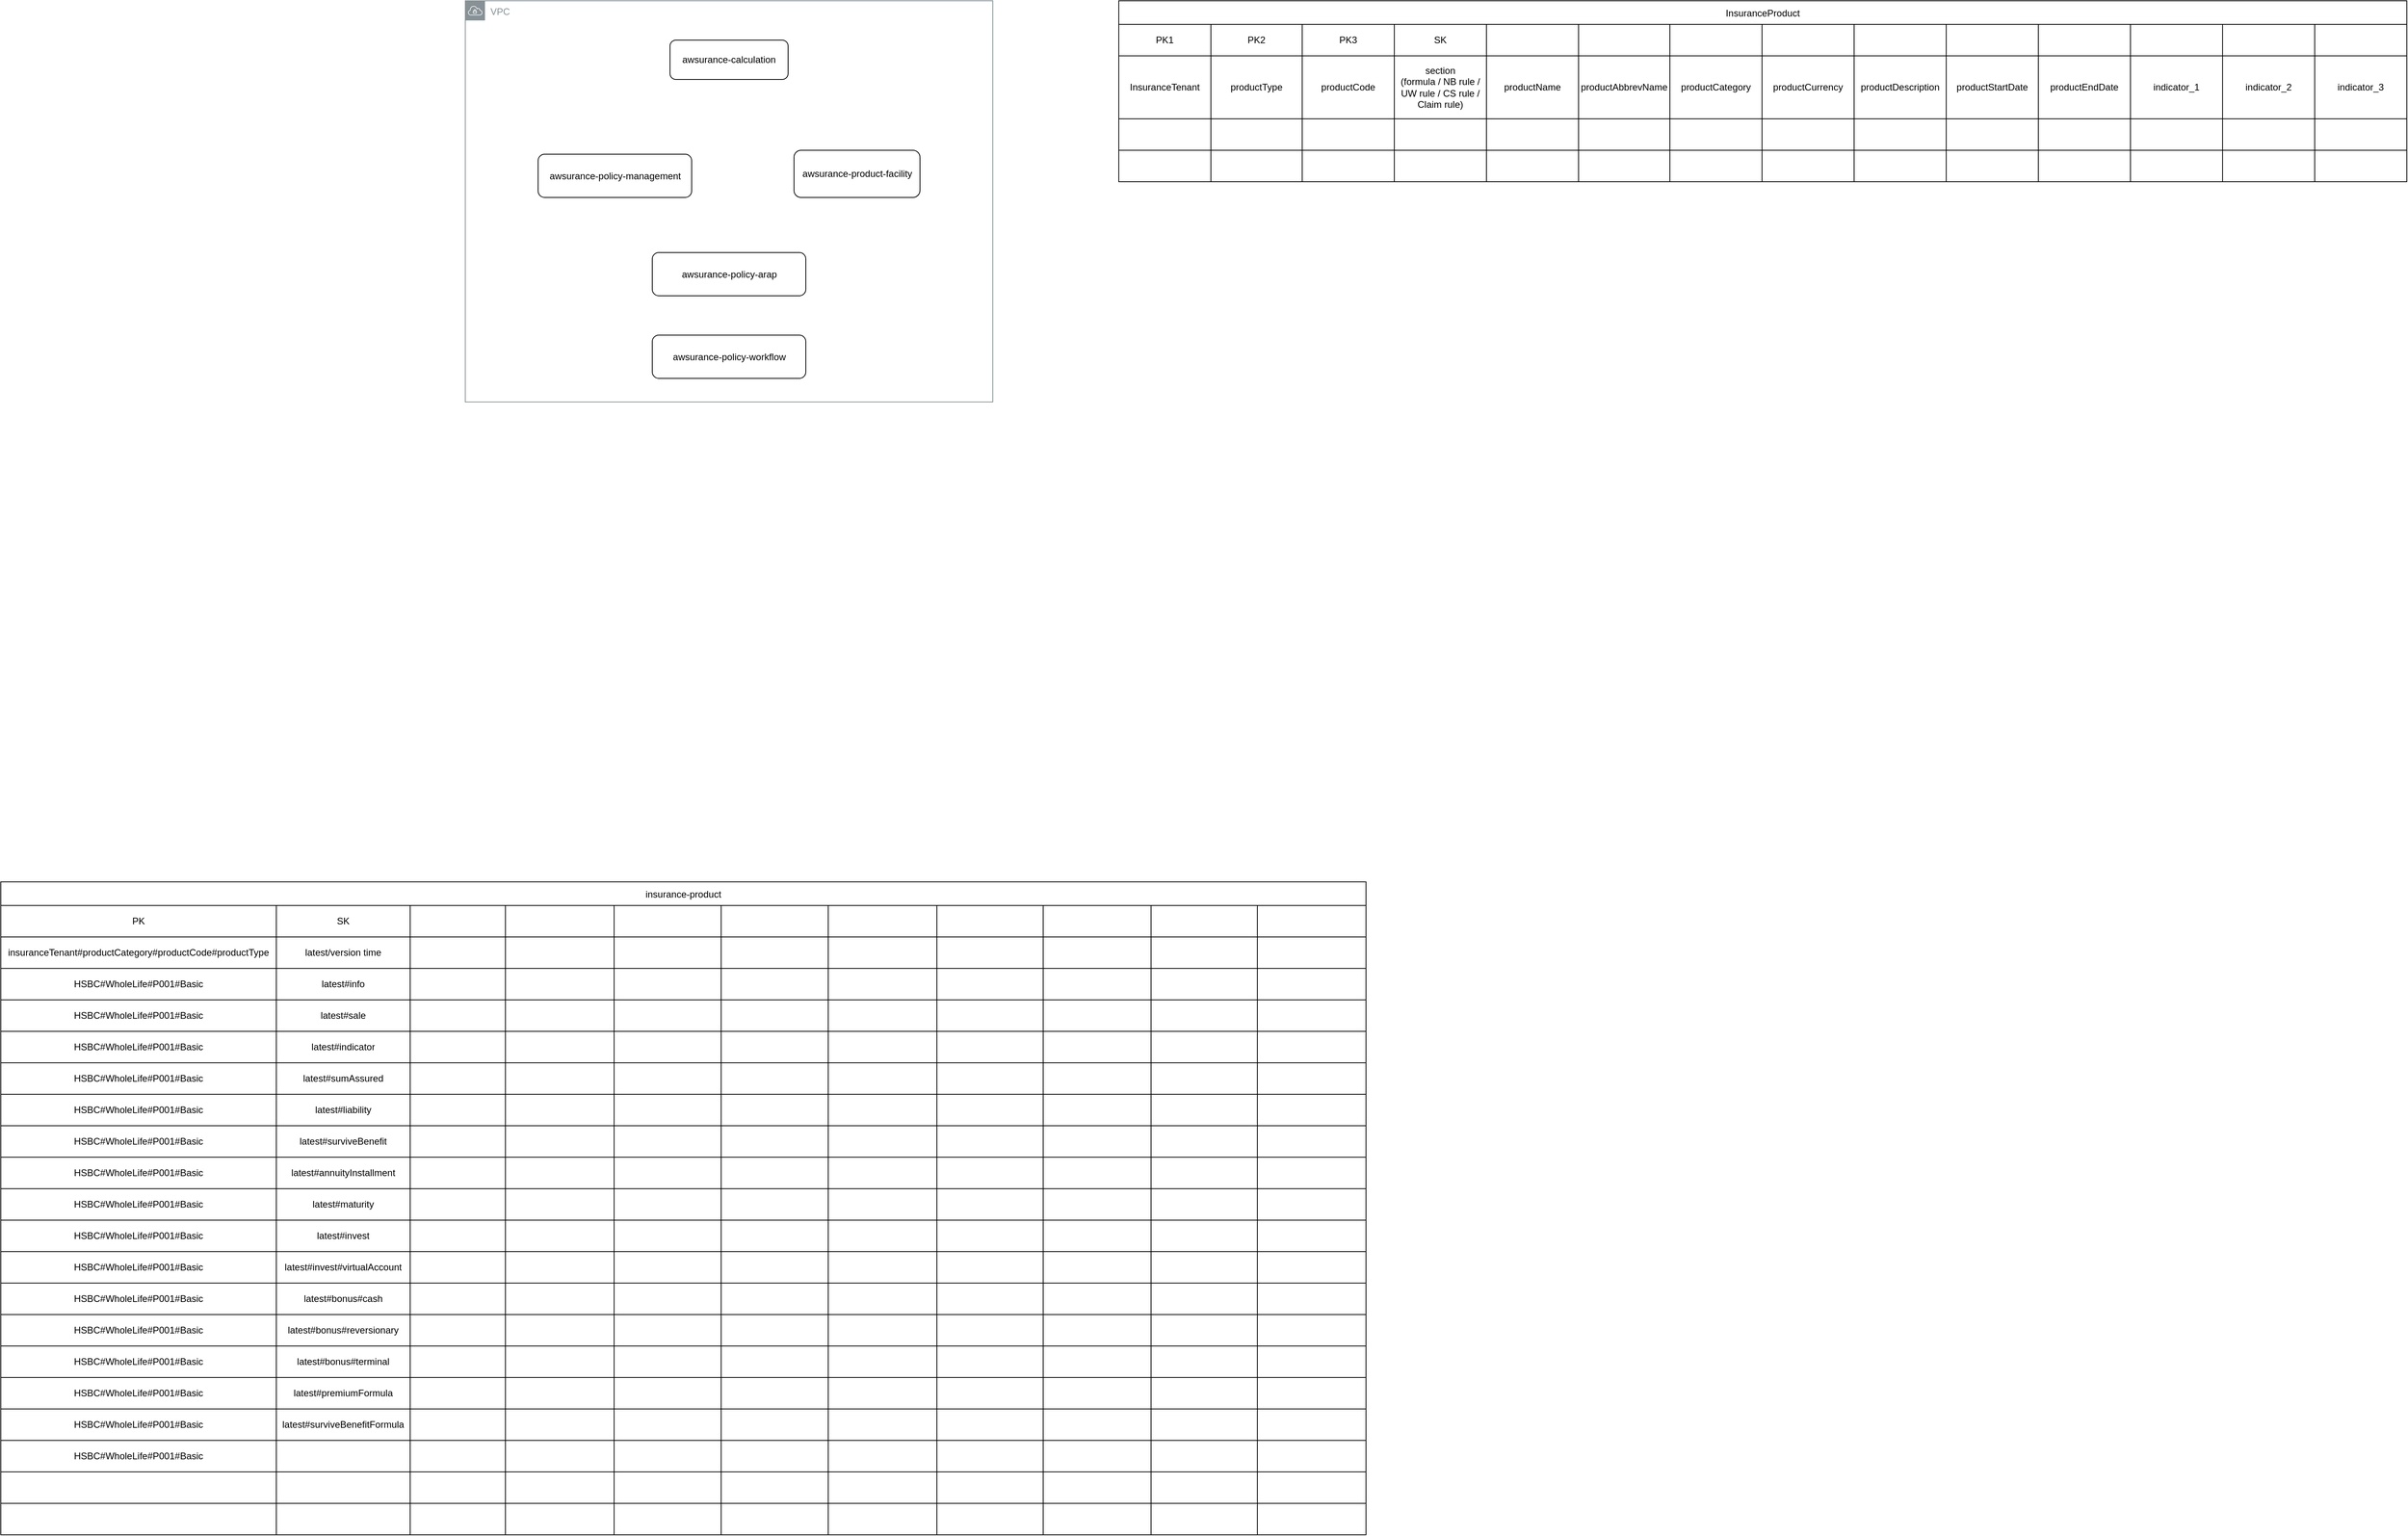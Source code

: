 <mxfile version="27.0.3">
  <diagram name="Page-1" id="9jsTPR5OmD3sCtmGGbDw">
    <mxGraphModel dx="2035" dy="586" grid="1" gridSize="10" guides="1" tooltips="1" connect="1" arrows="1" fold="1" page="1" pageScale="1" pageWidth="850" pageHeight="1100" math="0" shadow="0">
      <root>
        <mxCell id="0" />
        <mxCell id="1" parent="0" />
        <mxCell id="31TnQ9_vqR_XaSeqyje7-5" value="VPC" style="sketch=0;outlineConnect=0;gradientColor=none;html=1;whiteSpace=wrap;fontSize=12;fontStyle=0;shape=mxgraph.aws4.group;grIcon=mxgraph.aws4.group_vpc;strokeColor=#879196;fillColor=none;verticalAlign=top;align=left;spacingLeft=30;fontColor=#879196;dashed=0;" parent="1" vertex="1">
          <mxGeometry y="70" width="670" height="510" as="geometry" />
        </mxCell>
        <mxCell id="31TnQ9_vqR_XaSeqyje7-1" value="awsurance-product-facility" style="rounded=1;whiteSpace=wrap;html=1;" parent="1" vertex="1">
          <mxGeometry x="417.5" y="260" width="160" height="60" as="geometry" />
        </mxCell>
        <mxCell id="31TnQ9_vqR_XaSeqyje7-2" value="awsurance-policy-management" style="rounded=1;whiteSpace=wrap;html=1;" parent="1" vertex="1">
          <mxGeometry x="92.5" y="265" width="195" height="55" as="geometry" />
        </mxCell>
        <mxCell id="31TnQ9_vqR_XaSeqyje7-3" value="awsurance-calculation" style="rounded=1;whiteSpace=wrap;html=1;" parent="1" vertex="1">
          <mxGeometry x="260" y="120" width="150" height="50" as="geometry" />
        </mxCell>
        <mxCell id="31TnQ9_vqR_XaSeqyje7-4" value="awsurance-policy-workflow" style="rounded=1;whiteSpace=wrap;html=1;" parent="1" vertex="1">
          <mxGeometry x="237.5" y="495" width="195" height="55" as="geometry" />
        </mxCell>
        <mxCell id="31TnQ9_vqR_XaSeqyje7-6" value="InsuranceProduct" style="shape=table;startSize=30;container=1;collapsible=0;childLayout=tableLayout;" parent="1" vertex="1">
          <mxGeometry x="830" y="70" width="1636" height="230" as="geometry" />
        </mxCell>
        <mxCell id="31TnQ9_vqR_XaSeqyje7-7" value="" style="shape=tableRow;horizontal=0;startSize=0;swimlaneHead=0;swimlaneBody=0;strokeColor=inherit;top=0;left=0;bottom=0;right=0;collapsible=0;dropTarget=0;fillColor=none;points=[[0,0.5],[1,0.5]];portConstraint=eastwest;" parent="31TnQ9_vqR_XaSeqyje7-6" vertex="1">
          <mxGeometry y="30" width="1636" height="40" as="geometry" />
        </mxCell>
        <mxCell id="31TnQ9_vqR_XaSeqyje7-8" value="PK1" style="shape=partialRectangle;html=1;whiteSpace=wrap;connectable=0;strokeColor=inherit;overflow=hidden;fillColor=none;top=0;left=0;bottom=0;right=0;pointerEvents=1;" parent="31TnQ9_vqR_XaSeqyje7-7" vertex="1">
          <mxGeometry width="117" height="40" as="geometry">
            <mxRectangle width="117" height="40" as="alternateBounds" />
          </mxGeometry>
        </mxCell>
        <mxCell id="31TnQ9_vqR_XaSeqyje7-9" value="PK2" style="shape=partialRectangle;html=1;whiteSpace=wrap;connectable=0;strokeColor=inherit;overflow=hidden;fillColor=none;top=0;left=0;bottom=0;right=0;pointerEvents=1;" parent="31TnQ9_vqR_XaSeqyje7-7" vertex="1">
          <mxGeometry x="117" width="116" height="40" as="geometry">
            <mxRectangle width="116" height="40" as="alternateBounds" />
          </mxGeometry>
        </mxCell>
        <mxCell id="31TnQ9_vqR_XaSeqyje7-10" value="PK3" style="shape=partialRectangle;html=1;whiteSpace=wrap;connectable=0;strokeColor=inherit;overflow=hidden;fillColor=none;top=0;left=0;bottom=0;right=0;pointerEvents=1;" parent="31TnQ9_vqR_XaSeqyje7-7" vertex="1">
          <mxGeometry x="233" width="117" height="40" as="geometry">
            <mxRectangle width="117" height="40" as="alternateBounds" />
          </mxGeometry>
        </mxCell>
        <mxCell id="31TnQ9_vqR_XaSeqyje7-11" value="SK" style="shape=partialRectangle;html=1;whiteSpace=wrap;connectable=0;strokeColor=inherit;overflow=hidden;fillColor=none;top=0;left=0;bottom=0;right=0;pointerEvents=1;" parent="31TnQ9_vqR_XaSeqyje7-7" vertex="1">
          <mxGeometry x="350" width="117" height="40" as="geometry">
            <mxRectangle width="117" height="40" as="alternateBounds" />
          </mxGeometry>
        </mxCell>
        <mxCell id="31TnQ9_vqR_XaSeqyje7-63" style="shape=partialRectangle;html=1;whiteSpace=wrap;connectable=0;strokeColor=inherit;overflow=hidden;fillColor=none;top=0;left=0;bottom=0;right=0;pointerEvents=1;" parent="31TnQ9_vqR_XaSeqyje7-7" vertex="1">
          <mxGeometry x="467" width="117" height="40" as="geometry">
            <mxRectangle width="117" height="40" as="alternateBounds" />
          </mxGeometry>
        </mxCell>
        <mxCell id="31TnQ9_vqR_XaSeqyje7-12" value="" style="shape=partialRectangle;html=1;whiteSpace=wrap;connectable=0;strokeColor=inherit;overflow=hidden;fillColor=none;top=0;left=0;bottom=0;right=0;pointerEvents=1;" parent="31TnQ9_vqR_XaSeqyje7-7" vertex="1">
          <mxGeometry x="584" width="116" height="40" as="geometry">
            <mxRectangle width="116" height="40" as="alternateBounds" />
          </mxGeometry>
        </mxCell>
        <mxCell id="31TnQ9_vqR_XaSeqyje7-13" value="" style="shape=partialRectangle;html=1;whiteSpace=wrap;connectable=0;strokeColor=inherit;overflow=hidden;fillColor=none;top=0;left=0;bottom=0;right=0;pointerEvents=1;" parent="31TnQ9_vqR_XaSeqyje7-7" vertex="1">
          <mxGeometry x="700" width="117" height="40" as="geometry">
            <mxRectangle width="117" height="40" as="alternateBounds" />
          </mxGeometry>
        </mxCell>
        <mxCell id="31TnQ9_vqR_XaSeqyje7-35" value="" style="shape=partialRectangle;html=1;whiteSpace=wrap;connectable=0;strokeColor=inherit;overflow=hidden;fillColor=none;top=0;left=0;bottom=0;right=0;pointerEvents=1;" parent="31TnQ9_vqR_XaSeqyje7-7" vertex="1">
          <mxGeometry x="817" width="117" height="40" as="geometry">
            <mxRectangle width="117" height="40" as="alternateBounds" />
          </mxGeometry>
        </mxCell>
        <mxCell id="31TnQ9_vqR_XaSeqyje7-39" value="" style="shape=partialRectangle;html=1;whiteSpace=wrap;connectable=0;strokeColor=inherit;overflow=hidden;fillColor=none;top=0;left=0;bottom=0;right=0;pointerEvents=1;" parent="31TnQ9_vqR_XaSeqyje7-7" vertex="1">
          <mxGeometry x="934" width="117" height="40" as="geometry">
            <mxRectangle width="117" height="40" as="alternateBounds" />
          </mxGeometry>
        </mxCell>
        <mxCell id="31TnQ9_vqR_XaSeqyje7-43" value="" style="shape=partialRectangle;html=1;whiteSpace=wrap;connectable=0;strokeColor=inherit;overflow=hidden;fillColor=none;top=0;left=0;bottom=0;right=0;pointerEvents=1;" parent="31TnQ9_vqR_XaSeqyje7-7" vertex="1">
          <mxGeometry x="1051" width="117" height="40" as="geometry">
            <mxRectangle width="117" height="40" as="alternateBounds" />
          </mxGeometry>
        </mxCell>
        <mxCell id="31TnQ9_vqR_XaSeqyje7-47" value="" style="shape=partialRectangle;html=1;whiteSpace=wrap;connectable=0;strokeColor=inherit;overflow=hidden;fillColor=none;top=0;left=0;bottom=0;right=0;pointerEvents=1;" parent="31TnQ9_vqR_XaSeqyje7-7" vertex="1">
          <mxGeometry x="1168" width="117" height="40" as="geometry">
            <mxRectangle width="117" height="40" as="alternateBounds" />
          </mxGeometry>
        </mxCell>
        <mxCell id="31TnQ9_vqR_XaSeqyje7-51" style="shape=partialRectangle;html=1;whiteSpace=wrap;connectable=0;strokeColor=inherit;overflow=hidden;fillColor=none;top=0;left=0;bottom=0;right=0;pointerEvents=1;" parent="31TnQ9_vqR_XaSeqyje7-7" vertex="1">
          <mxGeometry x="1285" width="117" height="40" as="geometry">
            <mxRectangle width="117" height="40" as="alternateBounds" />
          </mxGeometry>
        </mxCell>
        <mxCell id="31TnQ9_vqR_XaSeqyje7-55" style="shape=partialRectangle;html=1;whiteSpace=wrap;connectable=0;strokeColor=inherit;overflow=hidden;fillColor=none;top=0;left=0;bottom=0;right=0;pointerEvents=1;" parent="31TnQ9_vqR_XaSeqyje7-7" vertex="1">
          <mxGeometry x="1402" width="117" height="40" as="geometry">
            <mxRectangle width="117" height="40" as="alternateBounds" />
          </mxGeometry>
        </mxCell>
        <mxCell id="31TnQ9_vqR_XaSeqyje7-59" style="shape=partialRectangle;html=1;whiteSpace=wrap;connectable=0;strokeColor=inherit;overflow=hidden;fillColor=none;top=0;left=0;bottom=0;right=0;pointerEvents=1;" parent="31TnQ9_vqR_XaSeqyje7-7" vertex="1">
          <mxGeometry x="1519" width="117" height="40" as="geometry">
            <mxRectangle width="117" height="40" as="alternateBounds" />
          </mxGeometry>
        </mxCell>
        <mxCell id="31TnQ9_vqR_XaSeqyje7-14" value="" style="shape=tableRow;horizontal=0;startSize=0;swimlaneHead=0;swimlaneBody=0;strokeColor=inherit;top=0;left=0;bottom=0;right=0;collapsible=0;dropTarget=0;fillColor=none;points=[[0,0.5],[1,0.5]];portConstraint=eastwest;" parent="31TnQ9_vqR_XaSeqyje7-6" vertex="1">
          <mxGeometry y="70" width="1636" height="80" as="geometry" />
        </mxCell>
        <mxCell id="31TnQ9_vqR_XaSeqyje7-15" value="InsuranceTenant" style="shape=partialRectangle;html=1;whiteSpace=wrap;connectable=0;strokeColor=inherit;overflow=hidden;fillColor=none;top=0;left=0;bottom=0;right=0;pointerEvents=1;" parent="31TnQ9_vqR_XaSeqyje7-14" vertex="1">
          <mxGeometry width="117" height="80" as="geometry">
            <mxRectangle width="117" height="80" as="alternateBounds" />
          </mxGeometry>
        </mxCell>
        <mxCell id="31TnQ9_vqR_XaSeqyje7-16" value="productType" style="shape=partialRectangle;html=1;whiteSpace=wrap;connectable=0;strokeColor=inherit;overflow=hidden;fillColor=none;top=0;left=0;bottom=0;right=0;pointerEvents=1;" parent="31TnQ9_vqR_XaSeqyje7-14" vertex="1">
          <mxGeometry x="117" width="116" height="80" as="geometry">
            <mxRectangle width="116" height="80" as="alternateBounds" />
          </mxGeometry>
        </mxCell>
        <mxCell id="31TnQ9_vqR_XaSeqyje7-17" value="productCode" style="shape=partialRectangle;html=1;whiteSpace=wrap;connectable=0;strokeColor=inherit;overflow=hidden;fillColor=none;top=0;left=0;bottom=0;right=0;pointerEvents=1;" parent="31TnQ9_vqR_XaSeqyje7-14" vertex="1">
          <mxGeometry x="233" width="117" height="80" as="geometry">
            <mxRectangle width="117" height="80" as="alternateBounds" />
          </mxGeometry>
        </mxCell>
        <mxCell id="31TnQ9_vqR_XaSeqyje7-18" value="section&lt;div&gt;(formula / NB rule / UW rule / CS rule / Claim rule)&lt;/div&gt;" style="shape=partialRectangle;html=1;whiteSpace=wrap;connectable=0;strokeColor=inherit;overflow=hidden;fillColor=none;top=0;left=0;bottom=0;right=0;pointerEvents=1;" parent="31TnQ9_vqR_XaSeqyje7-14" vertex="1">
          <mxGeometry x="350" width="117" height="80" as="geometry">
            <mxRectangle width="117" height="80" as="alternateBounds" />
          </mxGeometry>
        </mxCell>
        <mxCell id="31TnQ9_vqR_XaSeqyje7-64" value="productName" style="shape=partialRectangle;html=1;whiteSpace=wrap;connectable=0;strokeColor=inherit;overflow=hidden;fillColor=none;top=0;left=0;bottom=0;right=0;pointerEvents=1;" parent="31TnQ9_vqR_XaSeqyje7-14" vertex="1">
          <mxGeometry x="467" width="117" height="80" as="geometry">
            <mxRectangle width="117" height="80" as="alternateBounds" />
          </mxGeometry>
        </mxCell>
        <mxCell id="31TnQ9_vqR_XaSeqyje7-19" value="productAbbrevName" style="shape=partialRectangle;html=1;whiteSpace=wrap;connectable=0;strokeColor=inherit;overflow=hidden;fillColor=none;top=0;left=0;bottom=0;right=0;pointerEvents=1;" parent="31TnQ9_vqR_XaSeqyje7-14" vertex="1">
          <mxGeometry x="584" width="116" height="80" as="geometry">
            <mxRectangle width="116" height="80" as="alternateBounds" />
          </mxGeometry>
        </mxCell>
        <mxCell id="31TnQ9_vqR_XaSeqyje7-20" value="productCategory" style="shape=partialRectangle;html=1;whiteSpace=wrap;connectable=0;strokeColor=inherit;overflow=hidden;fillColor=none;top=0;left=0;bottom=0;right=0;pointerEvents=1;" parent="31TnQ9_vqR_XaSeqyje7-14" vertex="1">
          <mxGeometry x="700" width="117" height="80" as="geometry">
            <mxRectangle width="117" height="80" as="alternateBounds" />
          </mxGeometry>
        </mxCell>
        <mxCell id="31TnQ9_vqR_XaSeqyje7-36" value="productCurrency" style="shape=partialRectangle;html=1;whiteSpace=wrap;connectable=0;strokeColor=inherit;overflow=hidden;fillColor=none;top=0;left=0;bottom=0;right=0;pointerEvents=1;" parent="31TnQ9_vqR_XaSeqyje7-14" vertex="1">
          <mxGeometry x="817" width="117" height="80" as="geometry">
            <mxRectangle width="117" height="80" as="alternateBounds" />
          </mxGeometry>
        </mxCell>
        <mxCell id="31TnQ9_vqR_XaSeqyje7-40" value="productDescription" style="shape=partialRectangle;html=1;whiteSpace=wrap;connectable=0;strokeColor=inherit;overflow=hidden;fillColor=none;top=0;left=0;bottom=0;right=0;pointerEvents=1;" parent="31TnQ9_vqR_XaSeqyje7-14" vertex="1">
          <mxGeometry x="934" width="117" height="80" as="geometry">
            <mxRectangle width="117" height="80" as="alternateBounds" />
          </mxGeometry>
        </mxCell>
        <mxCell id="31TnQ9_vqR_XaSeqyje7-44" value="productStartDate" style="shape=partialRectangle;html=1;whiteSpace=wrap;connectable=0;strokeColor=inherit;overflow=hidden;fillColor=none;top=0;left=0;bottom=0;right=0;pointerEvents=1;" parent="31TnQ9_vqR_XaSeqyje7-14" vertex="1">
          <mxGeometry x="1051" width="117" height="80" as="geometry">
            <mxRectangle width="117" height="80" as="alternateBounds" />
          </mxGeometry>
        </mxCell>
        <mxCell id="31TnQ9_vqR_XaSeqyje7-48" value="productEndDate" style="shape=partialRectangle;html=1;whiteSpace=wrap;connectable=0;strokeColor=inherit;overflow=hidden;fillColor=none;top=0;left=0;bottom=0;right=0;pointerEvents=1;" parent="31TnQ9_vqR_XaSeqyje7-14" vertex="1">
          <mxGeometry x="1168" width="117" height="80" as="geometry">
            <mxRectangle width="117" height="80" as="alternateBounds" />
          </mxGeometry>
        </mxCell>
        <mxCell id="31TnQ9_vqR_XaSeqyje7-52" value="indicator_1" style="shape=partialRectangle;html=1;whiteSpace=wrap;connectable=0;strokeColor=inherit;overflow=hidden;fillColor=none;top=0;left=0;bottom=0;right=0;pointerEvents=1;" parent="31TnQ9_vqR_XaSeqyje7-14" vertex="1">
          <mxGeometry x="1285" width="117" height="80" as="geometry">
            <mxRectangle width="117" height="80" as="alternateBounds" />
          </mxGeometry>
        </mxCell>
        <mxCell id="31TnQ9_vqR_XaSeqyje7-56" value="indicator_2" style="shape=partialRectangle;html=1;whiteSpace=wrap;connectable=0;strokeColor=inherit;overflow=hidden;fillColor=none;top=0;left=0;bottom=0;right=0;pointerEvents=1;" parent="31TnQ9_vqR_XaSeqyje7-14" vertex="1">
          <mxGeometry x="1402" width="117" height="80" as="geometry">
            <mxRectangle width="117" height="80" as="alternateBounds" />
          </mxGeometry>
        </mxCell>
        <mxCell id="31TnQ9_vqR_XaSeqyje7-60" value="indicator_3" style="shape=partialRectangle;html=1;whiteSpace=wrap;connectable=0;strokeColor=inherit;overflow=hidden;fillColor=none;top=0;left=0;bottom=0;right=0;pointerEvents=1;" parent="31TnQ9_vqR_XaSeqyje7-14" vertex="1">
          <mxGeometry x="1519" width="117" height="80" as="geometry">
            <mxRectangle width="117" height="80" as="alternateBounds" />
          </mxGeometry>
        </mxCell>
        <mxCell id="31TnQ9_vqR_XaSeqyje7-21" value="" style="shape=tableRow;horizontal=0;startSize=0;swimlaneHead=0;swimlaneBody=0;strokeColor=inherit;top=0;left=0;bottom=0;right=0;collapsible=0;dropTarget=0;fillColor=none;points=[[0,0.5],[1,0.5]];portConstraint=eastwest;" parent="31TnQ9_vqR_XaSeqyje7-6" vertex="1">
          <mxGeometry y="150" width="1636" height="40" as="geometry" />
        </mxCell>
        <mxCell id="31TnQ9_vqR_XaSeqyje7-22" value="" style="shape=partialRectangle;html=1;whiteSpace=wrap;connectable=0;strokeColor=inherit;overflow=hidden;fillColor=none;top=0;left=0;bottom=0;right=0;pointerEvents=1;" parent="31TnQ9_vqR_XaSeqyje7-21" vertex="1">
          <mxGeometry width="117" height="40" as="geometry">
            <mxRectangle width="117" height="40" as="alternateBounds" />
          </mxGeometry>
        </mxCell>
        <mxCell id="31TnQ9_vqR_XaSeqyje7-23" value="" style="shape=partialRectangle;html=1;whiteSpace=wrap;connectable=0;strokeColor=inherit;overflow=hidden;fillColor=none;top=0;left=0;bottom=0;right=0;pointerEvents=1;" parent="31TnQ9_vqR_XaSeqyje7-21" vertex="1">
          <mxGeometry x="117" width="116" height="40" as="geometry">
            <mxRectangle width="116" height="40" as="alternateBounds" />
          </mxGeometry>
        </mxCell>
        <mxCell id="31TnQ9_vqR_XaSeqyje7-24" value="" style="shape=partialRectangle;html=1;whiteSpace=wrap;connectable=0;strokeColor=inherit;overflow=hidden;fillColor=none;top=0;left=0;bottom=0;right=0;pointerEvents=1;" parent="31TnQ9_vqR_XaSeqyje7-21" vertex="1">
          <mxGeometry x="233" width="117" height="40" as="geometry">
            <mxRectangle width="117" height="40" as="alternateBounds" />
          </mxGeometry>
        </mxCell>
        <mxCell id="31TnQ9_vqR_XaSeqyje7-25" value="" style="shape=partialRectangle;html=1;whiteSpace=wrap;connectable=0;strokeColor=inherit;overflow=hidden;fillColor=none;top=0;left=0;bottom=0;right=0;pointerEvents=1;" parent="31TnQ9_vqR_XaSeqyje7-21" vertex="1">
          <mxGeometry x="350" width="117" height="40" as="geometry">
            <mxRectangle width="117" height="40" as="alternateBounds" />
          </mxGeometry>
        </mxCell>
        <mxCell id="31TnQ9_vqR_XaSeqyje7-65" style="shape=partialRectangle;html=1;whiteSpace=wrap;connectable=0;strokeColor=inherit;overflow=hidden;fillColor=none;top=0;left=0;bottom=0;right=0;pointerEvents=1;" parent="31TnQ9_vqR_XaSeqyje7-21" vertex="1">
          <mxGeometry x="467" width="117" height="40" as="geometry">
            <mxRectangle width="117" height="40" as="alternateBounds" />
          </mxGeometry>
        </mxCell>
        <mxCell id="31TnQ9_vqR_XaSeqyje7-26" value="" style="shape=partialRectangle;html=1;whiteSpace=wrap;connectable=0;strokeColor=inherit;overflow=hidden;fillColor=none;top=0;left=0;bottom=0;right=0;pointerEvents=1;" parent="31TnQ9_vqR_XaSeqyje7-21" vertex="1">
          <mxGeometry x="584" width="116" height="40" as="geometry">
            <mxRectangle width="116" height="40" as="alternateBounds" />
          </mxGeometry>
        </mxCell>
        <mxCell id="31TnQ9_vqR_XaSeqyje7-27" value="" style="shape=partialRectangle;html=1;whiteSpace=wrap;connectable=0;strokeColor=inherit;overflow=hidden;fillColor=none;top=0;left=0;bottom=0;right=0;pointerEvents=1;" parent="31TnQ9_vqR_XaSeqyje7-21" vertex="1">
          <mxGeometry x="700" width="117" height="40" as="geometry">
            <mxRectangle width="117" height="40" as="alternateBounds" />
          </mxGeometry>
        </mxCell>
        <mxCell id="31TnQ9_vqR_XaSeqyje7-37" style="shape=partialRectangle;html=1;whiteSpace=wrap;connectable=0;strokeColor=inherit;overflow=hidden;fillColor=none;top=0;left=0;bottom=0;right=0;pointerEvents=1;" parent="31TnQ9_vqR_XaSeqyje7-21" vertex="1">
          <mxGeometry x="817" width="117" height="40" as="geometry">
            <mxRectangle width="117" height="40" as="alternateBounds" />
          </mxGeometry>
        </mxCell>
        <mxCell id="31TnQ9_vqR_XaSeqyje7-41" style="shape=partialRectangle;html=1;whiteSpace=wrap;connectable=0;strokeColor=inherit;overflow=hidden;fillColor=none;top=0;left=0;bottom=0;right=0;pointerEvents=1;" parent="31TnQ9_vqR_XaSeqyje7-21" vertex="1">
          <mxGeometry x="934" width="117" height="40" as="geometry">
            <mxRectangle width="117" height="40" as="alternateBounds" />
          </mxGeometry>
        </mxCell>
        <mxCell id="31TnQ9_vqR_XaSeqyje7-45" style="shape=partialRectangle;html=1;whiteSpace=wrap;connectable=0;strokeColor=inherit;overflow=hidden;fillColor=none;top=0;left=0;bottom=0;right=0;pointerEvents=1;" parent="31TnQ9_vqR_XaSeqyje7-21" vertex="1">
          <mxGeometry x="1051" width="117" height="40" as="geometry">
            <mxRectangle width="117" height="40" as="alternateBounds" />
          </mxGeometry>
        </mxCell>
        <mxCell id="31TnQ9_vqR_XaSeqyje7-49" style="shape=partialRectangle;html=1;whiteSpace=wrap;connectable=0;strokeColor=inherit;overflow=hidden;fillColor=none;top=0;left=0;bottom=0;right=0;pointerEvents=1;" parent="31TnQ9_vqR_XaSeqyje7-21" vertex="1">
          <mxGeometry x="1168" width="117" height="40" as="geometry">
            <mxRectangle width="117" height="40" as="alternateBounds" />
          </mxGeometry>
        </mxCell>
        <mxCell id="31TnQ9_vqR_XaSeqyje7-53" style="shape=partialRectangle;html=1;whiteSpace=wrap;connectable=0;strokeColor=inherit;overflow=hidden;fillColor=none;top=0;left=0;bottom=0;right=0;pointerEvents=1;" parent="31TnQ9_vqR_XaSeqyje7-21" vertex="1">
          <mxGeometry x="1285" width="117" height="40" as="geometry">
            <mxRectangle width="117" height="40" as="alternateBounds" />
          </mxGeometry>
        </mxCell>
        <mxCell id="31TnQ9_vqR_XaSeqyje7-57" style="shape=partialRectangle;html=1;whiteSpace=wrap;connectable=0;strokeColor=inherit;overflow=hidden;fillColor=none;top=0;left=0;bottom=0;right=0;pointerEvents=1;" parent="31TnQ9_vqR_XaSeqyje7-21" vertex="1">
          <mxGeometry x="1402" width="117" height="40" as="geometry">
            <mxRectangle width="117" height="40" as="alternateBounds" />
          </mxGeometry>
        </mxCell>
        <mxCell id="31TnQ9_vqR_XaSeqyje7-61" style="shape=partialRectangle;html=1;whiteSpace=wrap;connectable=0;strokeColor=inherit;overflow=hidden;fillColor=none;top=0;left=0;bottom=0;right=0;pointerEvents=1;" parent="31TnQ9_vqR_XaSeqyje7-21" vertex="1">
          <mxGeometry x="1519" width="117" height="40" as="geometry">
            <mxRectangle width="117" height="40" as="alternateBounds" />
          </mxGeometry>
        </mxCell>
        <mxCell id="31TnQ9_vqR_XaSeqyje7-28" value="" style="shape=tableRow;horizontal=0;startSize=0;swimlaneHead=0;swimlaneBody=0;strokeColor=inherit;top=0;left=0;bottom=0;right=0;collapsible=0;dropTarget=0;fillColor=none;points=[[0,0.5],[1,0.5]];portConstraint=eastwest;" parent="31TnQ9_vqR_XaSeqyje7-6" vertex="1">
          <mxGeometry y="190" width="1636" height="40" as="geometry" />
        </mxCell>
        <mxCell id="31TnQ9_vqR_XaSeqyje7-29" value="" style="shape=partialRectangle;html=1;whiteSpace=wrap;connectable=0;strokeColor=inherit;overflow=hidden;fillColor=none;top=0;left=0;bottom=0;right=0;pointerEvents=1;" parent="31TnQ9_vqR_XaSeqyje7-28" vertex="1">
          <mxGeometry width="117" height="40" as="geometry">
            <mxRectangle width="117" height="40" as="alternateBounds" />
          </mxGeometry>
        </mxCell>
        <mxCell id="31TnQ9_vqR_XaSeqyje7-30" value="" style="shape=partialRectangle;html=1;whiteSpace=wrap;connectable=0;strokeColor=inherit;overflow=hidden;fillColor=none;top=0;left=0;bottom=0;right=0;pointerEvents=1;" parent="31TnQ9_vqR_XaSeqyje7-28" vertex="1">
          <mxGeometry x="117" width="116" height="40" as="geometry">
            <mxRectangle width="116" height="40" as="alternateBounds" />
          </mxGeometry>
        </mxCell>
        <mxCell id="31TnQ9_vqR_XaSeqyje7-31" value="" style="shape=partialRectangle;html=1;whiteSpace=wrap;connectable=0;strokeColor=inherit;overflow=hidden;fillColor=none;top=0;left=0;bottom=0;right=0;pointerEvents=1;" parent="31TnQ9_vqR_XaSeqyje7-28" vertex="1">
          <mxGeometry x="233" width="117" height="40" as="geometry">
            <mxRectangle width="117" height="40" as="alternateBounds" />
          </mxGeometry>
        </mxCell>
        <mxCell id="31TnQ9_vqR_XaSeqyje7-32" value="" style="shape=partialRectangle;html=1;whiteSpace=wrap;connectable=0;strokeColor=inherit;overflow=hidden;fillColor=none;top=0;left=0;bottom=0;right=0;pointerEvents=1;" parent="31TnQ9_vqR_XaSeqyje7-28" vertex="1">
          <mxGeometry x="350" width="117" height="40" as="geometry">
            <mxRectangle width="117" height="40" as="alternateBounds" />
          </mxGeometry>
        </mxCell>
        <mxCell id="31TnQ9_vqR_XaSeqyje7-66" style="shape=partialRectangle;html=1;whiteSpace=wrap;connectable=0;strokeColor=inherit;overflow=hidden;fillColor=none;top=0;left=0;bottom=0;right=0;pointerEvents=1;" parent="31TnQ9_vqR_XaSeqyje7-28" vertex="1">
          <mxGeometry x="467" width="117" height="40" as="geometry">
            <mxRectangle width="117" height="40" as="alternateBounds" />
          </mxGeometry>
        </mxCell>
        <mxCell id="31TnQ9_vqR_XaSeqyje7-33" value="" style="shape=partialRectangle;html=1;whiteSpace=wrap;connectable=0;strokeColor=inherit;overflow=hidden;fillColor=none;top=0;left=0;bottom=0;right=0;pointerEvents=1;" parent="31TnQ9_vqR_XaSeqyje7-28" vertex="1">
          <mxGeometry x="584" width="116" height="40" as="geometry">
            <mxRectangle width="116" height="40" as="alternateBounds" />
          </mxGeometry>
        </mxCell>
        <mxCell id="31TnQ9_vqR_XaSeqyje7-34" value="" style="shape=partialRectangle;html=1;whiteSpace=wrap;connectable=0;strokeColor=inherit;overflow=hidden;fillColor=none;top=0;left=0;bottom=0;right=0;pointerEvents=1;" parent="31TnQ9_vqR_XaSeqyje7-28" vertex="1">
          <mxGeometry x="700" width="117" height="40" as="geometry">
            <mxRectangle width="117" height="40" as="alternateBounds" />
          </mxGeometry>
        </mxCell>
        <mxCell id="31TnQ9_vqR_XaSeqyje7-38" style="shape=partialRectangle;html=1;whiteSpace=wrap;connectable=0;strokeColor=inherit;overflow=hidden;fillColor=none;top=0;left=0;bottom=0;right=0;pointerEvents=1;" parent="31TnQ9_vqR_XaSeqyje7-28" vertex="1">
          <mxGeometry x="817" width="117" height="40" as="geometry">
            <mxRectangle width="117" height="40" as="alternateBounds" />
          </mxGeometry>
        </mxCell>
        <mxCell id="31TnQ9_vqR_XaSeqyje7-42" style="shape=partialRectangle;html=1;whiteSpace=wrap;connectable=0;strokeColor=inherit;overflow=hidden;fillColor=none;top=0;left=0;bottom=0;right=0;pointerEvents=1;" parent="31TnQ9_vqR_XaSeqyje7-28" vertex="1">
          <mxGeometry x="934" width="117" height="40" as="geometry">
            <mxRectangle width="117" height="40" as="alternateBounds" />
          </mxGeometry>
        </mxCell>
        <mxCell id="31TnQ9_vqR_XaSeqyje7-46" style="shape=partialRectangle;html=1;whiteSpace=wrap;connectable=0;strokeColor=inherit;overflow=hidden;fillColor=none;top=0;left=0;bottom=0;right=0;pointerEvents=1;" parent="31TnQ9_vqR_XaSeqyje7-28" vertex="1">
          <mxGeometry x="1051" width="117" height="40" as="geometry">
            <mxRectangle width="117" height="40" as="alternateBounds" />
          </mxGeometry>
        </mxCell>
        <mxCell id="31TnQ9_vqR_XaSeqyje7-50" style="shape=partialRectangle;html=1;whiteSpace=wrap;connectable=0;strokeColor=inherit;overflow=hidden;fillColor=none;top=0;left=0;bottom=0;right=0;pointerEvents=1;" parent="31TnQ9_vqR_XaSeqyje7-28" vertex="1">
          <mxGeometry x="1168" width="117" height="40" as="geometry">
            <mxRectangle width="117" height="40" as="alternateBounds" />
          </mxGeometry>
        </mxCell>
        <mxCell id="31TnQ9_vqR_XaSeqyje7-54" style="shape=partialRectangle;html=1;whiteSpace=wrap;connectable=0;strokeColor=inherit;overflow=hidden;fillColor=none;top=0;left=0;bottom=0;right=0;pointerEvents=1;" parent="31TnQ9_vqR_XaSeqyje7-28" vertex="1">
          <mxGeometry x="1285" width="117" height="40" as="geometry">
            <mxRectangle width="117" height="40" as="alternateBounds" />
          </mxGeometry>
        </mxCell>
        <mxCell id="31TnQ9_vqR_XaSeqyje7-58" style="shape=partialRectangle;html=1;whiteSpace=wrap;connectable=0;strokeColor=inherit;overflow=hidden;fillColor=none;top=0;left=0;bottom=0;right=0;pointerEvents=1;" parent="31TnQ9_vqR_XaSeqyje7-28" vertex="1">
          <mxGeometry x="1402" width="117" height="40" as="geometry">
            <mxRectangle width="117" height="40" as="alternateBounds" />
          </mxGeometry>
        </mxCell>
        <mxCell id="31TnQ9_vqR_XaSeqyje7-62" style="shape=partialRectangle;html=1;whiteSpace=wrap;connectable=0;strokeColor=inherit;overflow=hidden;fillColor=none;top=0;left=0;bottom=0;right=0;pointerEvents=1;" parent="31TnQ9_vqR_XaSeqyje7-28" vertex="1">
          <mxGeometry x="1519" width="117" height="40" as="geometry">
            <mxRectangle width="117" height="40" as="alternateBounds" />
          </mxGeometry>
        </mxCell>
        <mxCell id="xNze16hXhjAZTk7DHxWH-1" value="insurance-product" style="shape=table;startSize=30;container=1;collapsible=0;childLayout=tableLayout;" parent="1" vertex="1">
          <mxGeometry x="-590" y="1190" width="1734" height="830" as="geometry" />
        </mxCell>
        <mxCell id="xNze16hXhjAZTk7DHxWH-2" value="" style="shape=tableRow;horizontal=0;startSize=0;swimlaneHead=0;swimlaneBody=0;strokeColor=inherit;top=0;left=0;bottom=0;right=0;collapsible=0;dropTarget=0;fillColor=none;points=[[0,0.5],[1,0.5]];portConstraint=eastwest;" parent="xNze16hXhjAZTk7DHxWH-1" vertex="1">
          <mxGeometry y="30" width="1734" height="40" as="geometry" />
        </mxCell>
        <mxCell id="xNze16hXhjAZTk7DHxWH-3" value="PK" style="shape=partialRectangle;html=1;whiteSpace=wrap;connectable=0;strokeColor=inherit;overflow=hidden;fillColor=none;top=0;left=0;bottom=0;right=0;pointerEvents=1;" parent="xNze16hXhjAZTk7DHxWH-2" vertex="1">
          <mxGeometry width="350" height="40" as="geometry">
            <mxRectangle width="350" height="40" as="alternateBounds" />
          </mxGeometry>
        </mxCell>
        <mxCell id="xNze16hXhjAZTk7DHxWH-4" value="SK" style="shape=partialRectangle;html=1;whiteSpace=wrap;connectable=0;strokeColor=inherit;overflow=hidden;fillColor=none;top=0;left=0;bottom=0;right=0;pointerEvents=1;" parent="xNze16hXhjAZTk7DHxWH-2" vertex="1">
          <mxGeometry x="350" width="170" height="40" as="geometry">
            <mxRectangle width="170" height="40" as="alternateBounds" />
          </mxGeometry>
        </mxCell>
        <mxCell id="xNze16hXhjAZTk7DHxWH-5" value="" style="shape=partialRectangle;html=1;whiteSpace=wrap;connectable=0;strokeColor=inherit;overflow=hidden;fillColor=none;top=0;left=0;bottom=0;right=0;pointerEvents=1;" parent="xNze16hXhjAZTk7DHxWH-2" vertex="1">
          <mxGeometry x="520" width="121" height="40" as="geometry">
            <mxRectangle width="121" height="40" as="alternateBounds" />
          </mxGeometry>
        </mxCell>
        <mxCell id="xNze16hXhjAZTk7DHxWH-8" value="" style="shape=partialRectangle;html=1;whiteSpace=wrap;connectable=0;strokeColor=inherit;overflow=hidden;fillColor=none;top=0;left=0;bottom=0;right=0;pointerEvents=1;" parent="xNze16hXhjAZTk7DHxWH-2" vertex="1">
          <mxGeometry x="641" width="138" height="40" as="geometry">
            <mxRectangle width="138" height="40" as="alternateBounds" />
          </mxGeometry>
        </mxCell>
        <mxCell id="xNze16hXhjAZTk7DHxWH-9" value="" style="shape=partialRectangle;html=1;whiteSpace=wrap;connectable=0;strokeColor=inherit;overflow=hidden;fillColor=none;top=0;left=0;bottom=0;right=0;pointerEvents=1;" parent="xNze16hXhjAZTk7DHxWH-2" vertex="1">
          <mxGeometry x="779" width="136" height="40" as="geometry">
            <mxRectangle width="136" height="40" as="alternateBounds" />
          </mxGeometry>
        </mxCell>
        <mxCell id="xNze16hXhjAZTk7DHxWH-10" value="" style="shape=partialRectangle;html=1;whiteSpace=wrap;connectable=0;strokeColor=inherit;overflow=hidden;fillColor=none;top=0;left=0;bottom=0;right=0;pointerEvents=1;" parent="xNze16hXhjAZTk7DHxWH-2" vertex="1">
          <mxGeometry x="915" width="136" height="40" as="geometry">
            <mxRectangle width="136" height="40" as="alternateBounds" />
          </mxGeometry>
        </mxCell>
        <mxCell id="xNze16hXhjAZTk7DHxWH-11" value="" style="shape=partialRectangle;html=1;whiteSpace=wrap;connectable=0;strokeColor=inherit;overflow=hidden;fillColor=none;top=0;left=0;bottom=0;right=0;pointerEvents=1;" parent="xNze16hXhjAZTk7DHxWH-2" vertex="1">
          <mxGeometry x="1051" width="138" height="40" as="geometry">
            <mxRectangle width="138" height="40" as="alternateBounds" />
          </mxGeometry>
        </mxCell>
        <mxCell id="xNze16hXhjAZTk7DHxWH-12" value="" style="shape=partialRectangle;html=1;whiteSpace=wrap;connectable=0;strokeColor=inherit;overflow=hidden;fillColor=none;top=0;left=0;bottom=0;right=0;pointerEvents=1;" parent="xNze16hXhjAZTk7DHxWH-2" vertex="1">
          <mxGeometry x="1189" width="135" height="40" as="geometry">
            <mxRectangle width="135" height="40" as="alternateBounds" />
          </mxGeometry>
        </mxCell>
        <mxCell id="xNze16hXhjAZTk7DHxWH-13" value="" style="shape=partialRectangle;html=1;whiteSpace=wrap;connectable=0;strokeColor=inherit;overflow=hidden;fillColor=none;top=0;left=0;bottom=0;right=0;pointerEvents=1;" parent="xNze16hXhjAZTk7DHxWH-2" vertex="1">
          <mxGeometry x="1324" width="137" height="40" as="geometry">
            <mxRectangle width="137" height="40" as="alternateBounds" />
          </mxGeometry>
        </mxCell>
        <mxCell id="xNze16hXhjAZTk7DHxWH-14" value="" style="shape=partialRectangle;html=1;whiteSpace=wrap;connectable=0;strokeColor=inherit;overflow=hidden;fillColor=none;top=0;left=0;bottom=0;right=0;pointerEvents=1;" parent="xNze16hXhjAZTk7DHxWH-2" vertex="1">
          <mxGeometry x="1461" width="135" height="40" as="geometry">
            <mxRectangle width="135" height="40" as="alternateBounds" />
          </mxGeometry>
        </mxCell>
        <mxCell id="xNze16hXhjAZTk7DHxWH-15" value="" style="shape=partialRectangle;html=1;whiteSpace=wrap;connectable=0;strokeColor=inherit;overflow=hidden;fillColor=none;top=0;left=0;bottom=0;right=0;pointerEvents=1;" parent="xNze16hXhjAZTk7DHxWH-2" vertex="1">
          <mxGeometry x="1596" width="138" height="40" as="geometry">
            <mxRectangle width="138" height="40" as="alternateBounds" />
          </mxGeometry>
        </mxCell>
        <mxCell id="xNze16hXhjAZTk7DHxWH-17" value="" style="shape=tableRow;horizontal=0;startSize=0;swimlaneHead=0;swimlaneBody=0;strokeColor=inherit;top=0;left=0;bottom=0;right=0;collapsible=0;dropTarget=0;fillColor=none;points=[[0,0.5],[1,0.5]];portConstraint=eastwest;" parent="xNze16hXhjAZTk7DHxWH-1" vertex="1">
          <mxGeometry y="70" width="1734" height="40" as="geometry" />
        </mxCell>
        <mxCell id="xNze16hXhjAZTk7DHxWH-18" value="insuranceTenant#productCategory#productCode#&lt;span style=&quot;background-color: transparent; color: light-dark(rgb(0, 0, 0), rgb(255, 255, 255));&quot;&gt;productType&lt;/span&gt;" style="shape=partialRectangle;html=1;whiteSpace=wrap;connectable=0;strokeColor=inherit;overflow=hidden;fillColor=none;top=0;left=0;bottom=0;right=0;pointerEvents=1;" parent="xNze16hXhjAZTk7DHxWH-17" vertex="1">
          <mxGeometry width="350" height="40" as="geometry">
            <mxRectangle width="350" height="40" as="alternateBounds" />
          </mxGeometry>
        </mxCell>
        <mxCell id="xNze16hXhjAZTk7DHxWH-19" value="latest/version time" style="shape=partialRectangle;html=1;whiteSpace=wrap;connectable=0;strokeColor=inherit;overflow=hidden;fillColor=none;top=0;left=0;bottom=0;right=0;pointerEvents=1;" parent="xNze16hXhjAZTk7DHxWH-17" vertex="1">
          <mxGeometry x="350" width="170" height="40" as="geometry">
            <mxRectangle width="170" height="40" as="alternateBounds" />
          </mxGeometry>
        </mxCell>
        <mxCell id="xNze16hXhjAZTk7DHxWH-20" value="" style="shape=partialRectangle;html=1;whiteSpace=wrap;connectable=0;strokeColor=inherit;overflow=hidden;fillColor=none;top=0;left=0;bottom=0;right=0;pointerEvents=1;" parent="xNze16hXhjAZTk7DHxWH-17" vertex="1">
          <mxGeometry x="520" width="121" height="40" as="geometry">
            <mxRectangle width="121" height="40" as="alternateBounds" />
          </mxGeometry>
        </mxCell>
        <mxCell id="xNze16hXhjAZTk7DHxWH-23" value="" style="shape=partialRectangle;html=1;whiteSpace=wrap;connectable=0;strokeColor=inherit;overflow=hidden;fillColor=none;top=0;left=0;bottom=0;right=0;pointerEvents=1;" parent="xNze16hXhjAZTk7DHxWH-17" vertex="1">
          <mxGeometry x="641" width="138" height="40" as="geometry">
            <mxRectangle width="138" height="40" as="alternateBounds" />
          </mxGeometry>
        </mxCell>
        <mxCell id="xNze16hXhjAZTk7DHxWH-24" value="" style="shape=partialRectangle;html=1;whiteSpace=wrap;connectable=0;strokeColor=inherit;overflow=hidden;fillColor=none;top=0;left=0;bottom=0;right=0;pointerEvents=1;" parent="xNze16hXhjAZTk7DHxWH-17" vertex="1">
          <mxGeometry x="779" width="136" height="40" as="geometry">
            <mxRectangle width="136" height="40" as="alternateBounds" />
          </mxGeometry>
        </mxCell>
        <mxCell id="xNze16hXhjAZTk7DHxWH-25" value="" style="shape=partialRectangle;html=1;whiteSpace=wrap;connectable=0;strokeColor=inherit;overflow=hidden;fillColor=none;top=0;left=0;bottom=0;right=0;pointerEvents=1;" parent="xNze16hXhjAZTk7DHxWH-17" vertex="1">
          <mxGeometry x="915" width="136" height="40" as="geometry">
            <mxRectangle width="136" height="40" as="alternateBounds" />
          </mxGeometry>
        </mxCell>
        <mxCell id="xNze16hXhjAZTk7DHxWH-26" value="" style="shape=partialRectangle;html=1;whiteSpace=wrap;connectable=0;strokeColor=inherit;overflow=hidden;fillColor=none;top=0;left=0;bottom=0;right=0;pointerEvents=1;" parent="xNze16hXhjAZTk7DHxWH-17" vertex="1">
          <mxGeometry x="1051" width="138" height="40" as="geometry">
            <mxRectangle width="138" height="40" as="alternateBounds" />
          </mxGeometry>
        </mxCell>
        <mxCell id="xNze16hXhjAZTk7DHxWH-27" value="" style="shape=partialRectangle;html=1;whiteSpace=wrap;connectable=0;strokeColor=inherit;overflow=hidden;fillColor=none;top=0;left=0;bottom=0;right=0;pointerEvents=1;" parent="xNze16hXhjAZTk7DHxWH-17" vertex="1">
          <mxGeometry x="1189" width="135" height="40" as="geometry">
            <mxRectangle width="135" height="40" as="alternateBounds" />
          </mxGeometry>
        </mxCell>
        <mxCell id="xNze16hXhjAZTk7DHxWH-28" value="" style="shape=partialRectangle;html=1;whiteSpace=wrap;connectable=0;strokeColor=inherit;overflow=hidden;fillColor=none;top=0;left=0;bottom=0;right=0;pointerEvents=1;" parent="xNze16hXhjAZTk7DHxWH-17" vertex="1">
          <mxGeometry x="1324" width="137" height="40" as="geometry">
            <mxRectangle width="137" height="40" as="alternateBounds" />
          </mxGeometry>
        </mxCell>
        <mxCell id="xNze16hXhjAZTk7DHxWH-29" value="" style="shape=partialRectangle;html=1;whiteSpace=wrap;connectable=0;strokeColor=inherit;overflow=hidden;fillColor=none;top=0;left=0;bottom=0;right=0;pointerEvents=1;" parent="xNze16hXhjAZTk7DHxWH-17" vertex="1">
          <mxGeometry x="1461" width="135" height="40" as="geometry">
            <mxRectangle width="135" height="40" as="alternateBounds" />
          </mxGeometry>
        </mxCell>
        <mxCell id="xNze16hXhjAZTk7DHxWH-30" value="" style="shape=partialRectangle;html=1;whiteSpace=wrap;connectable=0;strokeColor=inherit;overflow=hidden;fillColor=none;top=0;left=0;bottom=0;right=0;pointerEvents=1;" parent="xNze16hXhjAZTk7DHxWH-17" vertex="1">
          <mxGeometry x="1596" width="138" height="40" as="geometry">
            <mxRectangle width="138" height="40" as="alternateBounds" />
          </mxGeometry>
        </mxCell>
        <mxCell id="xNze16hXhjAZTk7DHxWH-32" style="shape=tableRow;horizontal=0;startSize=0;swimlaneHead=0;swimlaneBody=0;strokeColor=inherit;top=0;left=0;bottom=0;right=0;collapsible=0;dropTarget=0;fillColor=none;points=[[0,0.5],[1,0.5]];portConstraint=eastwest;" parent="xNze16hXhjAZTk7DHxWH-1" vertex="1">
          <mxGeometry y="110" width="1734" height="40" as="geometry" />
        </mxCell>
        <mxCell id="xNze16hXhjAZTk7DHxWH-33" value="HSBC#WholeLife#P001#Basic" style="shape=partialRectangle;html=1;whiteSpace=wrap;connectable=0;strokeColor=inherit;overflow=hidden;fillColor=none;top=0;left=0;bottom=0;right=0;pointerEvents=1;" parent="xNze16hXhjAZTk7DHxWH-32" vertex="1">
          <mxGeometry width="350" height="40" as="geometry">
            <mxRectangle width="350" height="40" as="alternateBounds" />
          </mxGeometry>
        </mxCell>
        <mxCell id="xNze16hXhjAZTk7DHxWH-34" value="latest#info" style="shape=partialRectangle;html=1;whiteSpace=wrap;connectable=0;strokeColor=inherit;overflow=hidden;fillColor=none;top=0;left=0;bottom=0;right=0;pointerEvents=1;" parent="xNze16hXhjAZTk7DHxWH-32" vertex="1">
          <mxGeometry x="350" width="170" height="40" as="geometry">
            <mxRectangle width="170" height="40" as="alternateBounds" />
          </mxGeometry>
        </mxCell>
        <mxCell id="xNze16hXhjAZTk7DHxWH-35" style="shape=partialRectangle;html=1;whiteSpace=wrap;connectable=0;strokeColor=inherit;overflow=hidden;fillColor=none;top=0;left=0;bottom=0;right=0;pointerEvents=1;" parent="xNze16hXhjAZTk7DHxWH-32" vertex="1">
          <mxGeometry x="520" width="121" height="40" as="geometry">
            <mxRectangle width="121" height="40" as="alternateBounds" />
          </mxGeometry>
        </mxCell>
        <mxCell id="xNze16hXhjAZTk7DHxWH-38" style="shape=partialRectangle;html=1;whiteSpace=wrap;connectable=0;strokeColor=inherit;overflow=hidden;fillColor=none;top=0;left=0;bottom=0;right=0;pointerEvents=1;" parent="xNze16hXhjAZTk7DHxWH-32" vertex="1">
          <mxGeometry x="641" width="138" height="40" as="geometry">
            <mxRectangle width="138" height="40" as="alternateBounds" />
          </mxGeometry>
        </mxCell>
        <mxCell id="xNze16hXhjAZTk7DHxWH-39" style="shape=partialRectangle;html=1;whiteSpace=wrap;connectable=0;strokeColor=inherit;overflow=hidden;fillColor=none;top=0;left=0;bottom=0;right=0;pointerEvents=1;" parent="xNze16hXhjAZTk7DHxWH-32" vertex="1">
          <mxGeometry x="779" width="136" height="40" as="geometry">
            <mxRectangle width="136" height="40" as="alternateBounds" />
          </mxGeometry>
        </mxCell>
        <mxCell id="xNze16hXhjAZTk7DHxWH-40" style="shape=partialRectangle;html=1;whiteSpace=wrap;connectable=0;strokeColor=inherit;overflow=hidden;fillColor=none;top=0;left=0;bottom=0;right=0;pointerEvents=1;" parent="xNze16hXhjAZTk7DHxWH-32" vertex="1">
          <mxGeometry x="915" width="136" height="40" as="geometry">
            <mxRectangle width="136" height="40" as="alternateBounds" />
          </mxGeometry>
        </mxCell>
        <mxCell id="xNze16hXhjAZTk7DHxWH-41" style="shape=partialRectangle;html=1;whiteSpace=wrap;connectable=0;strokeColor=inherit;overflow=hidden;fillColor=none;top=0;left=0;bottom=0;right=0;pointerEvents=1;" parent="xNze16hXhjAZTk7DHxWH-32" vertex="1">
          <mxGeometry x="1051" width="138" height="40" as="geometry">
            <mxRectangle width="138" height="40" as="alternateBounds" />
          </mxGeometry>
        </mxCell>
        <mxCell id="xNze16hXhjAZTk7DHxWH-42" style="shape=partialRectangle;html=1;whiteSpace=wrap;connectable=0;strokeColor=inherit;overflow=hidden;fillColor=none;top=0;left=0;bottom=0;right=0;pointerEvents=1;" parent="xNze16hXhjAZTk7DHxWH-32" vertex="1">
          <mxGeometry x="1189" width="135" height="40" as="geometry">
            <mxRectangle width="135" height="40" as="alternateBounds" />
          </mxGeometry>
        </mxCell>
        <mxCell id="xNze16hXhjAZTk7DHxWH-43" style="shape=partialRectangle;html=1;whiteSpace=wrap;connectable=0;strokeColor=inherit;overflow=hidden;fillColor=none;top=0;left=0;bottom=0;right=0;pointerEvents=1;" parent="xNze16hXhjAZTk7DHxWH-32" vertex="1">
          <mxGeometry x="1324" width="137" height="40" as="geometry">
            <mxRectangle width="137" height="40" as="alternateBounds" />
          </mxGeometry>
        </mxCell>
        <mxCell id="xNze16hXhjAZTk7DHxWH-44" style="shape=partialRectangle;html=1;whiteSpace=wrap;connectable=0;strokeColor=inherit;overflow=hidden;fillColor=none;top=0;left=0;bottom=0;right=0;pointerEvents=1;" parent="xNze16hXhjAZTk7DHxWH-32" vertex="1">
          <mxGeometry x="1461" width="135" height="40" as="geometry">
            <mxRectangle width="135" height="40" as="alternateBounds" />
          </mxGeometry>
        </mxCell>
        <mxCell id="xNze16hXhjAZTk7DHxWH-45" style="shape=partialRectangle;html=1;whiteSpace=wrap;connectable=0;strokeColor=inherit;overflow=hidden;fillColor=none;top=0;left=0;bottom=0;right=0;pointerEvents=1;" parent="xNze16hXhjAZTk7DHxWH-32" vertex="1">
          <mxGeometry x="1596" width="138" height="40" as="geometry">
            <mxRectangle width="138" height="40" as="alternateBounds" />
          </mxGeometry>
        </mxCell>
        <mxCell id="xNze16hXhjAZTk7DHxWH-47" style="shape=tableRow;horizontal=0;startSize=0;swimlaneHead=0;swimlaneBody=0;strokeColor=inherit;top=0;left=0;bottom=0;right=0;collapsible=0;dropTarget=0;fillColor=none;points=[[0,0.5],[1,0.5]];portConstraint=eastwest;" parent="xNze16hXhjAZTk7DHxWH-1" vertex="1">
          <mxGeometry y="150" width="1734" height="40" as="geometry" />
        </mxCell>
        <mxCell id="xNze16hXhjAZTk7DHxWH-48" value="HSBC#WholeLife#P001#Basic" style="shape=partialRectangle;html=1;whiteSpace=wrap;connectable=0;strokeColor=inherit;overflow=hidden;fillColor=none;top=0;left=0;bottom=0;right=0;pointerEvents=1;" parent="xNze16hXhjAZTk7DHxWH-47" vertex="1">
          <mxGeometry width="350" height="40" as="geometry">
            <mxRectangle width="350" height="40" as="alternateBounds" />
          </mxGeometry>
        </mxCell>
        <mxCell id="xNze16hXhjAZTk7DHxWH-49" value="latest#sale" style="shape=partialRectangle;html=1;whiteSpace=wrap;connectable=0;strokeColor=inherit;overflow=hidden;fillColor=none;top=0;left=0;bottom=0;right=0;pointerEvents=1;" parent="xNze16hXhjAZTk7DHxWH-47" vertex="1">
          <mxGeometry x="350" width="170" height="40" as="geometry">
            <mxRectangle width="170" height="40" as="alternateBounds" />
          </mxGeometry>
        </mxCell>
        <mxCell id="xNze16hXhjAZTk7DHxWH-50" style="shape=partialRectangle;html=1;whiteSpace=wrap;connectable=0;strokeColor=inherit;overflow=hidden;fillColor=none;top=0;left=0;bottom=0;right=0;pointerEvents=1;" parent="xNze16hXhjAZTk7DHxWH-47" vertex="1">
          <mxGeometry x="520" width="121" height="40" as="geometry">
            <mxRectangle width="121" height="40" as="alternateBounds" />
          </mxGeometry>
        </mxCell>
        <mxCell id="xNze16hXhjAZTk7DHxWH-51" style="shape=partialRectangle;html=1;whiteSpace=wrap;connectable=0;strokeColor=inherit;overflow=hidden;fillColor=none;top=0;left=0;bottom=0;right=0;pointerEvents=1;" parent="xNze16hXhjAZTk7DHxWH-47" vertex="1">
          <mxGeometry x="641" width="138" height="40" as="geometry">
            <mxRectangle width="138" height="40" as="alternateBounds" />
          </mxGeometry>
        </mxCell>
        <mxCell id="xNze16hXhjAZTk7DHxWH-52" style="shape=partialRectangle;html=1;whiteSpace=wrap;connectable=0;strokeColor=inherit;overflow=hidden;fillColor=none;top=0;left=0;bottom=0;right=0;pointerEvents=1;" parent="xNze16hXhjAZTk7DHxWH-47" vertex="1">
          <mxGeometry x="779" width="136" height="40" as="geometry">
            <mxRectangle width="136" height="40" as="alternateBounds" />
          </mxGeometry>
        </mxCell>
        <mxCell id="xNze16hXhjAZTk7DHxWH-53" style="shape=partialRectangle;html=1;whiteSpace=wrap;connectable=0;strokeColor=inherit;overflow=hidden;fillColor=none;top=0;left=0;bottom=0;right=0;pointerEvents=1;" parent="xNze16hXhjAZTk7DHxWH-47" vertex="1">
          <mxGeometry x="915" width="136" height="40" as="geometry">
            <mxRectangle width="136" height="40" as="alternateBounds" />
          </mxGeometry>
        </mxCell>
        <mxCell id="xNze16hXhjAZTk7DHxWH-54" style="shape=partialRectangle;html=1;whiteSpace=wrap;connectable=0;strokeColor=inherit;overflow=hidden;fillColor=none;top=0;left=0;bottom=0;right=0;pointerEvents=1;" parent="xNze16hXhjAZTk7DHxWH-47" vertex="1">
          <mxGeometry x="1051" width="138" height="40" as="geometry">
            <mxRectangle width="138" height="40" as="alternateBounds" />
          </mxGeometry>
        </mxCell>
        <mxCell id="xNze16hXhjAZTk7DHxWH-55" style="shape=partialRectangle;html=1;whiteSpace=wrap;connectable=0;strokeColor=inherit;overflow=hidden;fillColor=none;top=0;left=0;bottom=0;right=0;pointerEvents=1;" parent="xNze16hXhjAZTk7DHxWH-47" vertex="1">
          <mxGeometry x="1189" width="135" height="40" as="geometry">
            <mxRectangle width="135" height="40" as="alternateBounds" />
          </mxGeometry>
        </mxCell>
        <mxCell id="xNze16hXhjAZTk7DHxWH-56" style="shape=partialRectangle;html=1;whiteSpace=wrap;connectable=0;strokeColor=inherit;overflow=hidden;fillColor=none;top=0;left=0;bottom=0;right=0;pointerEvents=1;" parent="xNze16hXhjAZTk7DHxWH-47" vertex="1">
          <mxGeometry x="1324" width="137" height="40" as="geometry">
            <mxRectangle width="137" height="40" as="alternateBounds" />
          </mxGeometry>
        </mxCell>
        <mxCell id="xNze16hXhjAZTk7DHxWH-57" style="shape=partialRectangle;html=1;whiteSpace=wrap;connectable=0;strokeColor=inherit;overflow=hidden;fillColor=none;top=0;left=0;bottom=0;right=0;pointerEvents=1;" parent="xNze16hXhjAZTk7DHxWH-47" vertex="1">
          <mxGeometry x="1461" width="135" height="40" as="geometry">
            <mxRectangle width="135" height="40" as="alternateBounds" />
          </mxGeometry>
        </mxCell>
        <mxCell id="xNze16hXhjAZTk7DHxWH-58" style="shape=partialRectangle;html=1;whiteSpace=wrap;connectable=0;strokeColor=inherit;overflow=hidden;fillColor=none;top=0;left=0;bottom=0;right=0;pointerEvents=1;" parent="xNze16hXhjAZTk7DHxWH-47" vertex="1">
          <mxGeometry x="1596" width="138" height="40" as="geometry">
            <mxRectangle width="138" height="40" as="alternateBounds" />
          </mxGeometry>
        </mxCell>
        <mxCell id="xNze16hXhjAZTk7DHxWH-59" style="shape=tableRow;horizontal=0;startSize=0;swimlaneHead=0;swimlaneBody=0;strokeColor=inherit;top=0;left=0;bottom=0;right=0;collapsible=0;dropTarget=0;fillColor=none;points=[[0,0.5],[1,0.5]];portConstraint=eastwest;" parent="xNze16hXhjAZTk7DHxWH-1" vertex="1">
          <mxGeometry y="190" width="1734" height="40" as="geometry" />
        </mxCell>
        <mxCell id="xNze16hXhjAZTk7DHxWH-60" value="HSBC#WholeLife#P001#Basic" style="shape=partialRectangle;html=1;whiteSpace=wrap;connectable=0;strokeColor=inherit;overflow=hidden;fillColor=none;top=0;left=0;bottom=0;right=0;pointerEvents=1;" parent="xNze16hXhjAZTk7DHxWH-59" vertex="1">
          <mxGeometry width="350" height="40" as="geometry">
            <mxRectangle width="350" height="40" as="alternateBounds" />
          </mxGeometry>
        </mxCell>
        <mxCell id="xNze16hXhjAZTk7DHxWH-61" value="latest#indicator" style="shape=partialRectangle;html=1;whiteSpace=wrap;connectable=0;strokeColor=inherit;overflow=hidden;fillColor=none;top=0;left=0;bottom=0;right=0;pointerEvents=1;" parent="xNze16hXhjAZTk7DHxWH-59" vertex="1">
          <mxGeometry x="350" width="170" height="40" as="geometry">
            <mxRectangle width="170" height="40" as="alternateBounds" />
          </mxGeometry>
        </mxCell>
        <mxCell id="xNze16hXhjAZTk7DHxWH-62" style="shape=partialRectangle;html=1;whiteSpace=wrap;connectable=0;strokeColor=inherit;overflow=hidden;fillColor=none;top=0;left=0;bottom=0;right=0;pointerEvents=1;" parent="xNze16hXhjAZTk7DHxWH-59" vertex="1">
          <mxGeometry x="520" width="121" height="40" as="geometry">
            <mxRectangle width="121" height="40" as="alternateBounds" />
          </mxGeometry>
        </mxCell>
        <mxCell id="xNze16hXhjAZTk7DHxWH-63" style="shape=partialRectangle;html=1;whiteSpace=wrap;connectable=0;strokeColor=inherit;overflow=hidden;fillColor=none;top=0;left=0;bottom=0;right=0;pointerEvents=1;" parent="xNze16hXhjAZTk7DHxWH-59" vertex="1">
          <mxGeometry x="641" width="138" height="40" as="geometry">
            <mxRectangle width="138" height="40" as="alternateBounds" />
          </mxGeometry>
        </mxCell>
        <mxCell id="xNze16hXhjAZTk7DHxWH-64" style="shape=partialRectangle;html=1;whiteSpace=wrap;connectable=0;strokeColor=inherit;overflow=hidden;fillColor=none;top=0;left=0;bottom=0;right=0;pointerEvents=1;" parent="xNze16hXhjAZTk7DHxWH-59" vertex="1">
          <mxGeometry x="779" width="136" height="40" as="geometry">
            <mxRectangle width="136" height="40" as="alternateBounds" />
          </mxGeometry>
        </mxCell>
        <mxCell id="xNze16hXhjAZTk7DHxWH-65" style="shape=partialRectangle;html=1;whiteSpace=wrap;connectable=0;strokeColor=inherit;overflow=hidden;fillColor=none;top=0;left=0;bottom=0;right=0;pointerEvents=1;" parent="xNze16hXhjAZTk7DHxWH-59" vertex="1">
          <mxGeometry x="915" width="136" height="40" as="geometry">
            <mxRectangle width="136" height="40" as="alternateBounds" />
          </mxGeometry>
        </mxCell>
        <mxCell id="xNze16hXhjAZTk7DHxWH-66" style="shape=partialRectangle;html=1;whiteSpace=wrap;connectable=0;strokeColor=inherit;overflow=hidden;fillColor=none;top=0;left=0;bottom=0;right=0;pointerEvents=1;" parent="xNze16hXhjAZTk7DHxWH-59" vertex="1">
          <mxGeometry x="1051" width="138" height="40" as="geometry">
            <mxRectangle width="138" height="40" as="alternateBounds" />
          </mxGeometry>
        </mxCell>
        <mxCell id="xNze16hXhjAZTk7DHxWH-67" style="shape=partialRectangle;html=1;whiteSpace=wrap;connectable=0;strokeColor=inherit;overflow=hidden;fillColor=none;top=0;left=0;bottom=0;right=0;pointerEvents=1;" parent="xNze16hXhjAZTk7DHxWH-59" vertex="1">
          <mxGeometry x="1189" width="135" height="40" as="geometry">
            <mxRectangle width="135" height="40" as="alternateBounds" />
          </mxGeometry>
        </mxCell>
        <mxCell id="xNze16hXhjAZTk7DHxWH-68" style="shape=partialRectangle;html=1;whiteSpace=wrap;connectable=0;strokeColor=inherit;overflow=hidden;fillColor=none;top=0;left=0;bottom=0;right=0;pointerEvents=1;" parent="xNze16hXhjAZTk7DHxWH-59" vertex="1">
          <mxGeometry x="1324" width="137" height="40" as="geometry">
            <mxRectangle width="137" height="40" as="alternateBounds" />
          </mxGeometry>
        </mxCell>
        <mxCell id="xNze16hXhjAZTk7DHxWH-69" style="shape=partialRectangle;html=1;whiteSpace=wrap;connectable=0;strokeColor=inherit;overflow=hidden;fillColor=none;top=0;left=0;bottom=0;right=0;pointerEvents=1;" parent="xNze16hXhjAZTk7DHxWH-59" vertex="1">
          <mxGeometry x="1461" width="135" height="40" as="geometry">
            <mxRectangle width="135" height="40" as="alternateBounds" />
          </mxGeometry>
        </mxCell>
        <mxCell id="xNze16hXhjAZTk7DHxWH-70" style="shape=partialRectangle;html=1;whiteSpace=wrap;connectable=0;strokeColor=inherit;overflow=hidden;fillColor=none;top=0;left=0;bottom=0;right=0;pointerEvents=1;" parent="xNze16hXhjAZTk7DHxWH-59" vertex="1">
          <mxGeometry x="1596" width="138" height="40" as="geometry">
            <mxRectangle width="138" height="40" as="alternateBounds" />
          </mxGeometry>
        </mxCell>
        <mxCell id="xNze16hXhjAZTk7DHxWH-71" style="shape=tableRow;horizontal=0;startSize=0;swimlaneHead=0;swimlaneBody=0;strokeColor=inherit;top=0;left=0;bottom=0;right=0;collapsible=0;dropTarget=0;fillColor=none;points=[[0,0.5],[1,0.5]];portConstraint=eastwest;" parent="xNze16hXhjAZTk7DHxWH-1" vertex="1">
          <mxGeometry y="230" width="1734" height="40" as="geometry" />
        </mxCell>
        <mxCell id="xNze16hXhjAZTk7DHxWH-72" value="HSBC#WholeLife#P001#Basic" style="shape=partialRectangle;html=1;whiteSpace=wrap;connectable=0;strokeColor=inherit;overflow=hidden;fillColor=none;top=0;left=0;bottom=0;right=0;pointerEvents=1;" parent="xNze16hXhjAZTk7DHxWH-71" vertex="1">
          <mxGeometry width="350" height="40" as="geometry">
            <mxRectangle width="350" height="40" as="alternateBounds" />
          </mxGeometry>
        </mxCell>
        <mxCell id="xNze16hXhjAZTk7DHxWH-73" value="latest#sumAssured" style="shape=partialRectangle;html=1;whiteSpace=wrap;connectable=0;strokeColor=inherit;overflow=hidden;fillColor=none;top=0;left=0;bottom=0;right=0;pointerEvents=1;" parent="xNze16hXhjAZTk7DHxWH-71" vertex="1">
          <mxGeometry x="350" width="170" height="40" as="geometry">
            <mxRectangle width="170" height="40" as="alternateBounds" />
          </mxGeometry>
        </mxCell>
        <mxCell id="xNze16hXhjAZTk7DHxWH-74" style="shape=partialRectangle;html=1;whiteSpace=wrap;connectable=0;strokeColor=inherit;overflow=hidden;fillColor=none;top=0;left=0;bottom=0;right=0;pointerEvents=1;" parent="xNze16hXhjAZTk7DHxWH-71" vertex="1">
          <mxGeometry x="520" width="121" height="40" as="geometry">
            <mxRectangle width="121" height="40" as="alternateBounds" />
          </mxGeometry>
        </mxCell>
        <mxCell id="xNze16hXhjAZTk7DHxWH-75" style="shape=partialRectangle;html=1;whiteSpace=wrap;connectable=0;strokeColor=inherit;overflow=hidden;fillColor=none;top=0;left=0;bottom=0;right=0;pointerEvents=1;" parent="xNze16hXhjAZTk7DHxWH-71" vertex="1">
          <mxGeometry x="641" width="138" height="40" as="geometry">
            <mxRectangle width="138" height="40" as="alternateBounds" />
          </mxGeometry>
        </mxCell>
        <mxCell id="xNze16hXhjAZTk7DHxWH-76" style="shape=partialRectangle;html=1;whiteSpace=wrap;connectable=0;strokeColor=inherit;overflow=hidden;fillColor=none;top=0;left=0;bottom=0;right=0;pointerEvents=1;" parent="xNze16hXhjAZTk7DHxWH-71" vertex="1">
          <mxGeometry x="779" width="136" height="40" as="geometry">
            <mxRectangle width="136" height="40" as="alternateBounds" />
          </mxGeometry>
        </mxCell>
        <mxCell id="xNze16hXhjAZTk7DHxWH-77" style="shape=partialRectangle;html=1;whiteSpace=wrap;connectable=0;strokeColor=inherit;overflow=hidden;fillColor=none;top=0;left=0;bottom=0;right=0;pointerEvents=1;" parent="xNze16hXhjAZTk7DHxWH-71" vertex="1">
          <mxGeometry x="915" width="136" height="40" as="geometry">
            <mxRectangle width="136" height="40" as="alternateBounds" />
          </mxGeometry>
        </mxCell>
        <mxCell id="xNze16hXhjAZTk7DHxWH-78" style="shape=partialRectangle;html=1;whiteSpace=wrap;connectable=0;strokeColor=inherit;overflow=hidden;fillColor=none;top=0;left=0;bottom=0;right=0;pointerEvents=1;" parent="xNze16hXhjAZTk7DHxWH-71" vertex="1">
          <mxGeometry x="1051" width="138" height="40" as="geometry">
            <mxRectangle width="138" height="40" as="alternateBounds" />
          </mxGeometry>
        </mxCell>
        <mxCell id="xNze16hXhjAZTk7DHxWH-79" style="shape=partialRectangle;html=1;whiteSpace=wrap;connectable=0;strokeColor=inherit;overflow=hidden;fillColor=none;top=0;left=0;bottom=0;right=0;pointerEvents=1;" parent="xNze16hXhjAZTk7DHxWH-71" vertex="1">
          <mxGeometry x="1189" width="135" height="40" as="geometry">
            <mxRectangle width="135" height="40" as="alternateBounds" />
          </mxGeometry>
        </mxCell>
        <mxCell id="xNze16hXhjAZTk7DHxWH-80" style="shape=partialRectangle;html=1;whiteSpace=wrap;connectable=0;strokeColor=inherit;overflow=hidden;fillColor=none;top=0;left=0;bottom=0;right=0;pointerEvents=1;" parent="xNze16hXhjAZTk7DHxWH-71" vertex="1">
          <mxGeometry x="1324" width="137" height="40" as="geometry">
            <mxRectangle width="137" height="40" as="alternateBounds" />
          </mxGeometry>
        </mxCell>
        <mxCell id="xNze16hXhjAZTk7DHxWH-81" style="shape=partialRectangle;html=1;whiteSpace=wrap;connectable=0;strokeColor=inherit;overflow=hidden;fillColor=none;top=0;left=0;bottom=0;right=0;pointerEvents=1;" parent="xNze16hXhjAZTk7DHxWH-71" vertex="1">
          <mxGeometry x="1461" width="135" height="40" as="geometry">
            <mxRectangle width="135" height="40" as="alternateBounds" />
          </mxGeometry>
        </mxCell>
        <mxCell id="xNze16hXhjAZTk7DHxWH-82" style="shape=partialRectangle;html=1;whiteSpace=wrap;connectable=0;strokeColor=inherit;overflow=hidden;fillColor=none;top=0;left=0;bottom=0;right=0;pointerEvents=1;" parent="xNze16hXhjAZTk7DHxWH-71" vertex="1">
          <mxGeometry x="1596" width="138" height="40" as="geometry">
            <mxRectangle width="138" height="40" as="alternateBounds" />
          </mxGeometry>
        </mxCell>
        <mxCell id="xNze16hXhjAZTk7DHxWH-83" style="shape=tableRow;horizontal=0;startSize=0;swimlaneHead=0;swimlaneBody=0;strokeColor=inherit;top=0;left=0;bottom=0;right=0;collapsible=0;dropTarget=0;fillColor=none;points=[[0,0.5],[1,0.5]];portConstraint=eastwest;" parent="xNze16hXhjAZTk7DHxWH-1" vertex="1">
          <mxGeometry y="270" width="1734" height="40" as="geometry" />
        </mxCell>
        <mxCell id="xNze16hXhjAZTk7DHxWH-84" value="HSBC#WholeLife#P001#Basic" style="shape=partialRectangle;html=1;whiteSpace=wrap;connectable=0;strokeColor=inherit;overflow=hidden;fillColor=none;top=0;left=0;bottom=0;right=0;pointerEvents=1;" parent="xNze16hXhjAZTk7DHxWH-83" vertex="1">
          <mxGeometry width="350" height="40" as="geometry">
            <mxRectangle width="350" height="40" as="alternateBounds" />
          </mxGeometry>
        </mxCell>
        <mxCell id="xNze16hXhjAZTk7DHxWH-85" value="latest#liability" style="shape=partialRectangle;html=1;whiteSpace=wrap;connectable=0;strokeColor=inherit;overflow=hidden;fillColor=none;top=0;left=0;bottom=0;right=0;pointerEvents=1;" parent="xNze16hXhjAZTk7DHxWH-83" vertex="1">
          <mxGeometry x="350" width="170" height="40" as="geometry">
            <mxRectangle width="170" height="40" as="alternateBounds" />
          </mxGeometry>
        </mxCell>
        <mxCell id="xNze16hXhjAZTk7DHxWH-86" style="shape=partialRectangle;html=1;whiteSpace=wrap;connectable=0;strokeColor=inherit;overflow=hidden;fillColor=none;top=0;left=0;bottom=0;right=0;pointerEvents=1;" parent="xNze16hXhjAZTk7DHxWH-83" vertex="1">
          <mxGeometry x="520" width="121" height="40" as="geometry">
            <mxRectangle width="121" height="40" as="alternateBounds" />
          </mxGeometry>
        </mxCell>
        <mxCell id="xNze16hXhjAZTk7DHxWH-87" style="shape=partialRectangle;html=1;whiteSpace=wrap;connectable=0;strokeColor=inherit;overflow=hidden;fillColor=none;top=0;left=0;bottom=0;right=0;pointerEvents=1;" parent="xNze16hXhjAZTk7DHxWH-83" vertex="1">
          <mxGeometry x="641" width="138" height="40" as="geometry">
            <mxRectangle width="138" height="40" as="alternateBounds" />
          </mxGeometry>
        </mxCell>
        <mxCell id="xNze16hXhjAZTk7DHxWH-88" style="shape=partialRectangle;html=1;whiteSpace=wrap;connectable=0;strokeColor=inherit;overflow=hidden;fillColor=none;top=0;left=0;bottom=0;right=0;pointerEvents=1;" parent="xNze16hXhjAZTk7DHxWH-83" vertex="1">
          <mxGeometry x="779" width="136" height="40" as="geometry">
            <mxRectangle width="136" height="40" as="alternateBounds" />
          </mxGeometry>
        </mxCell>
        <mxCell id="xNze16hXhjAZTk7DHxWH-89" style="shape=partialRectangle;html=1;whiteSpace=wrap;connectable=0;strokeColor=inherit;overflow=hidden;fillColor=none;top=0;left=0;bottom=0;right=0;pointerEvents=1;" parent="xNze16hXhjAZTk7DHxWH-83" vertex="1">
          <mxGeometry x="915" width="136" height="40" as="geometry">
            <mxRectangle width="136" height="40" as="alternateBounds" />
          </mxGeometry>
        </mxCell>
        <mxCell id="xNze16hXhjAZTk7DHxWH-90" style="shape=partialRectangle;html=1;whiteSpace=wrap;connectable=0;strokeColor=inherit;overflow=hidden;fillColor=none;top=0;left=0;bottom=0;right=0;pointerEvents=1;" parent="xNze16hXhjAZTk7DHxWH-83" vertex="1">
          <mxGeometry x="1051" width="138" height="40" as="geometry">
            <mxRectangle width="138" height="40" as="alternateBounds" />
          </mxGeometry>
        </mxCell>
        <mxCell id="xNze16hXhjAZTk7DHxWH-91" style="shape=partialRectangle;html=1;whiteSpace=wrap;connectable=0;strokeColor=inherit;overflow=hidden;fillColor=none;top=0;left=0;bottom=0;right=0;pointerEvents=1;" parent="xNze16hXhjAZTk7DHxWH-83" vertex="1">
          <mxGeometry x="1189" width="135" height="40" as="geometry">
            <mxRectangle width="135" height="40" as="alternateBounds" />
          </mxGeometry>
        </mxCell>
        <mxCell id="xNze16hXhjAZTk7DHxWH-92" style="shape=partialRectangle;html=1;whiteSpace=wrap;connectable=0;strokeColor=inherit;overflow=hidden;fillColor=none;top=0;left=0;bottom=0;right=0;pointerEvents=1;" parent="xNze16hXhjAZTk7DHxWH-83" vertex="1">
          <mxGeometry x="1324" width="137" height="40" as="geometry">
            <mxRectangle width="137" height="40" as="alternateBounds" />
          </mxGeometry>
        </mxCell>
        <mxCell id="xNze16hXhjAZTk7DHxWH-93" style="shape=partialRectangle;html=1;whiteSpace=wrap;connectable=0;strokeColor=inherit;overflow=hidden;fillColor=none;top=0;left=0;bottom=0;right=0;pointerEvents=1;" parent="xNze16hXhjAZTk7DHxWH-83" vertex="1">
          <mxGeometry x="1461" width="135" height="40" as="geometry">
            <mxRectangle width="135" height="40" as="alternateBounds" />
          </mxGeometry>
        </mxCell>
        <mxCell id="xNze16hXhjAZTk7DHxWH-94" style="shape=partialRectangle;html=1;whiteSpace=wrap;connectable=0;strokeColor=inherit;overflow=hidden;fillColor=none;top=0;left=0;bottom=0;right=0;pointerEvents=1;" parent="xNze16hXhjAZTk7DHxWH-83" vertex="1">
          <mxGeometry x="1596" width="138" height="40" as="geometry">
            <mxRectangle width="138" height="40" as="alternateBounds" />
          </mxGeometry>
        </mxCell>
        <mxCell id="xNze16hXhjAZTk7DHxWH-95" style="shape=tableRow;horizontal=0;startSize=0;swimlaneHead=0;swimlaneBody=0;strokeColor=inherit;top=0;left=0;bottom=0;right=0;collapsible=0;dropTarget=0;fillColor=none;points=[[0,0.5],[1,0.5]];portConstraint=eastwest;" parent="xNze16hXhjAZTk7DHxWH-1" vertex="1">
          <mxGeometry y="310" width="1734" height="40" as="geometry" />
        </mxCell>
        <mxCell id="xNze16hXhjAZTk7DHxWH-96" value="HSBC#WholeLife#P001#Basic" style="shape=partialRectangle;html=1;whiteSpace=wrap;connectable=0;strokeColor=inherit;overflow=hidden;fillColor=none;top=0;left=0;bottom=0;right=0;pointerEvents=1;" parent="xNze16hXhjAZTk7DHxWH-95" vertex="1">
          <mxGeometry width="350" height="40" as="geometry">
            <mxRectangle width="350" height="40" as="alternateBounds" />
          </mxGeometry>
        </mxCell>
        <mxCell id="xNze16hXhjAZTk7DHxWH-97" value="latest#surviveBenefit" style="shape=partialRectangle;html=1;whiteSpace=wrap;connectable=0;strokeColor=inherit;overflow=hidden;fillColor=none;top=0;left=0;bottom=0;right=0;pointerEvents=1;" parent="xNze16hXhjAZTk7DHxWH-95" vertex="1">
          <mxGeometry x="350" width="170" height="40" as="geometry">
            <mxRectangle width="170" height="40" as="alternateBounds" />
          </mxGeometry>
        </mxCell>
        <mxCell id="xNze16hXhjAZTk7DHxWH-98" style="shape=partialRectangle;html=1;whiteSpace=wrap;connectable=0;strokeColor=inherit;overflow=hidden;fillColor=none;top=0;left=0;bottom=0;right=0;pointerEvents=1;" parent="xNze16hXhjAZTk7DHxWH-95" vertex="1">
          <mxGeometry x="520" width="121" height="40" as="geometry">
            <mxRectangle width="121" height="40" as="alternateBounds" />
          </mxGeometry>
        </mxCell>
        <mxCell id="xNze16hXhjAZTk7DHxWH-99" style="shape=partialRectangle;html=1;whiteSpace=wrap;connectable=0;strokeColor=inherit;overflow=hidden;fillColor=none;top=0;left=0;bottom=0;right=0;pointerEvents=1;" parent="xNze16hXhjAZTk7DHxWH-95" vertex="1">
          <mxGeometry x="641" width="138" height="40" as="geometry">
            <mxRectangle width="138" height="40" as="alternateBounds" />
          </mxGeometry>
        </mxCell>
        <mxCell id="xNze16hXhjAZTk7DHxWH-100" style="shape=partialRectangle;html=1;whiteSpace=wrap;connectable=0;strokeColor=inherit;overflow=hidden;fillColor=none;top=0;left=0;bottom=0;right=0;pointerEvents=1;" parent="xNze16hXhjAZTk7DHxWH-95" vertex="1">
          <mxGeometry x="779" width="136" height="40" as="geometry">
            <mxRectangle width="136" height="40" as="alternateBounds" />
          </mxGeometry>
        </mxCell>
        <mxCell id="xNze16hXhjAZTk7DHxWH-101" style="shape=partialRectangle;html=1;whiteSpace=wrap;connectable=0;strokeColor=inherit;overflow=hidden;fillColor=none;top=0;left=0;bottom=0;right=0;pointerEvents=1;" parent="xNze16hXhjAZTk7DHxWH-95" vertex="1">
          <mxGeometry x="915" width="136" height="40" as="geometry">
            <mxRectangle width="136" height="40" as="alternateBounds" />
          </mxGeometry>
        </mxCell>
        <mxCell id="xNze16hXhjAZTk7DHxWH-102" style="shape=partialRectangle;html=1;whiteSpace=wrap;connectable=0;strokeColor=inherit;overflow=hidden;fillColor=none;top=0;left=0;bottom=0;right=0;pointerEvents=1;" parent="xNze16hXhjAZTk7DHxWH-95" vertex="1">
          <mxGeometry x="1051" width="138" height="40" as="geometry">
            <mxRectangle width="138" height="40" as="alternateBounds" />
          </mxGeometry>
        </mxCell>
        <mxCell id="xNze16hXhjAZTk7DHxWH-103" style="shape=partialRectangle;html=1;whiteSpace=wrap;connectable=0;strokeColor=inherit;overflow=hidden;fillColor=none;top=0;left=0;bottom=0;right=0;pointerEvents=1;" parent="xNze16hXhjAZTk7DHxWH-95" vertex="1">
          <mxGeometry x="1189" width="135" height="40" as="geometry">
            <mxRectangle width="135" height="40" as="alternateBounds" />
          </mxGeometry>
        </mxCell>
        <mxCell id="xNze16hXhjAZTk7DHxWH-104" style="shape=partialRectangle;html=1;whiteSpace=wrap;connectable=0;strokeColor=inherit;overflow=hidden;fillColor=none;top=0;left=0;bottom=0;right=0;pointerEvents=1;" parent="xNze16hXhjAZTk7DHxWH-95" vertex="1">
          <mxGeometry x="1324" width="137" height="40" as="geometry">
            <mxRectangle width="137" height="40" as="alternateBounds" />
          </mxGeometry>
        </mxCell>
        <mxCell id="xNze16hXhjAZTk7DHxWH-105" style="shape=partialRectangle;html=1;whiteSpace=wrap;connectable=0;strokeColor=inherit;overflow=hidden;fillColor=none;top=0;left=0;bottom=0;right=0;pointerEvents=1;" parent="xNze16hXhjAZTk7DHxWH-95" vertex="1">
          <mxGeometry x="1461" width="135" height="40" as="geometry">
            <mxRectangle width="135" height="40" as="alternateBounds" />
          </mxGeometry>
        </mxCell>
        <mxCell id="xNze16hXhjAZTk7DHxWH-106" style="shape=partialRectangle;html=1;whiteSpace=wrap;connectable=0;strokeColor=inherit;overflow=hidden;fillColor=none;top=0;left=0;bottom=0;right=0;pointerEvents=1;" parent="xNze16hXhjAZTk7DHxWH-95" vertex="1">
          <mxGeometry x="1596" width="138" height="40" as="geometry">
            <mxRectangle width="138" height="40" as="alternateBounds" />
          </mxGeometry>
        </mxCell>
        <mxCell id="xNze16hXhjAZTk7DHxWH-107" style="shape=tableRow;horizontal=0;startSize=0;swimlaneHead=0;swimlaneBody=0;strokeColor=inherit;top=0;left=0;bottom=0;right=0;collapsible=0;dropTarget=0;fillColor=none;points=[[0,0.5],[1,0.5]];portConstraint=eastwest;" parent="xNze16hXhjAZTk7DHxWH-1" vertex="1">
          <mxGeometry y="350" width="1734" height="40" as="geometry" />
        </mxCell>
        <mxCell id="xNze16hXhjAZTk7DHxWH-108" value="HSBC#WholeLife#P001#Basic" style="shape=partialRectangle;html=1;whiteSpace=wrap;connectable=0;strokeColor=inherit;overflow=hidden;fillColor=none;top=0;left=0;bottom=0;right=0;pointerEvents=1;" parent="xNze16hXhjAZTk7DHxWH-107" vertex="1">
          <mxGeometry width="350" height="40" as="geometry">
            <mxRectangle width="350" height="40" as="alternateBounds" />
          </mxGeometry>
        </mxCell>
        <mxCell id="xNze16hXhjAZTk7DHxWH-109" value="latest#annuityInstallment" style="shape=partialRectangle;html=1;whiteSpace=wrap;connectable=0;strokeColor=inherit;overflow=hidden;fillColor=none;top=0;left=0;bottom=0;right=0;pointerEvents=1;" parent="xNze16hXhjAZTk7DHxWH-107" vertex="1">
          <mxGeometry x="350" width="170" height="40" as="geometry">
            <mxRectangle width="170" height="40" as="alternateBounds" />
          </mxGeometry>
        </mxCell>
        <mxCell id="xNze16hXhjAZTk7DHxWH-110" style="shape=partialRectangle;html=1;whiteSpace=wrap;connectable=0;strokeColor=inherit;overflow=hidden;fillColor=none;top=0;left=0;bottom=0;right=0;pointerEvents=1;" parent="xNze16hXhjAZTk7DHxWH-107" vertex="1">
          <mxGeometry x="520" width="121" height="40" as="geometry">
            <mxRectangle width="121" height="40" as="alternateBounds" />
          </mxGeometry>
        </mxCell>
        <mxCell id="xNze16hXhjAZTk7DHxWH-111" style="shape=partialRectangle;html=1;whiteSpace=wrap;connectable=0;strokeColor=inherit;overflow=hidden;fillColor=none;top=0;left=0;bottom=0;right=0;pointerEvents=1;" parent="xNze16hXhjAZTk7DHxWH-107" vertex="1">
          <mxGeometry x="641" width="138" height="40" as="geometry">
            <mxRectangle width="138" height="40" as="alternateBounds" />
          </mxGeometry>
        </mxCell>
        <mxCell id="xNze16hXhjAZTk7DHxWH-112" style="shape=partialRectangle;html=1;whiteSpace=wrap;connectable=0;strokeColor=inherit;overflow=hidden;fillColor=none;top=0;left=0;bottom=0;right=0;pointerEvents=1;" parent="xNze16hXhjAZTk7DHxWH-107" vertex="1">
          <mxGeometry x="779" width="136" height="40" as="geometry">
            <mxRectangle width="136" height="40" as="alternateBounds" />
          </mxGeometry>
        </mxCell>
        <mxCell id="xNze16hXhjAZTk7DHxWH-113" style="shape=partialRectangle;html=1;whiteSpace=wrap;connectable=0;strokeColor=inherit;overflow=hidden;fillColor=none;top=0;left=0;bottom=0;right=0;pointerEvents=1;" parent="xNze16hXhjAZTk7DHxWH-107" vertex="1">
          <mxGeometry x="915" width="136" height="40" as="geometry">
            <mxRectangle width="136" height="40" as="alternateBounds" />
          </mxGeometry>
        </mxCell>
        <mxCell id="xNze16hXhjAZTk7DHxWH-114" style="shape=partialRectangle;html=1;whiteSpace=wrap;connectable=0;strokeColor=inherit;overflow=hidden;fillColor=none;top=0;left=0;bottom=0;right=0;pointerEvents=1;" parent="xNze16hXhjAZTk7DHxWH-107" vertex="1">
          <mxGeometry x="1051" width="138" height="40" as="geometry">
            <mxRectangle width="138" height="40" as="alternateBounds" />
          </mxGeometry>
        </mxCell>
        <mxCell id="xNze16hXhjAZTk7DHxWH-115" style="shape=partialRectangle;html=1;whiteSpace=wrap;connectable=0;strokeColor=inherit;overflow=hidden;fillColor=none;top=0;left=0;bottom=0;right=0;pointerEvents=1;" parent="xNze16hXhjAZTk7DHxWH-107" vertex="1">
          <mxGeometry x="1189" width="135" height="40" as="geometry">
            <mxRectangle width="135" height="40" as="alternateBounds" />
          </mxGeometry>
        </mxCell>
        <mxCell id="xNze16hXhjAZTk7DHxWH-116" style="shape=partialRectangle;html=1;whiteSpace=wrap;connectable=0;strokeColor=inherit;overflow=hidden;fillColor=none;top=0;left=0;bottom=0;right=0;pointerEvents=1;" parent="xNze16hXhjAZTk7DHxWH-107" vertex="1">
          <mxGeometry x="1324" width="137" height="40" as="geometry">
            <mxRectangle width="137" height="40" as="alternateBounds" />
          </mxGeometry>
        </mxCell>
        <mxCell id="xNze16hXhjAZTk7DHxWH-117" style="shape=partialRectangle;html=1;whiteSpace=wrap;connectable=0;strokeColor=inherit;overflow=hidden;fillColor=none;top=0;left=0;bottom=0;right=0;pointerEvents=1;" parent="xNze16hXhjAZTk7DHxWH-107" vertex="1">
          <mxGeometry x="1461" width="135" height="40" as="geometry">
            <mxRectangle width="135" height="40" as="alternateBounds" />
          </mxGeometry>
        </mxCell>
        <mxCell id="xNze16hXhjAZTk7DHxWH-118" style="shape=partialRectangle;html=1;whiteSpace=wrap;connectable=0;strokeColor=inherit;overflow=hidden;fillColor=none;top=0;left=0;bottom=0;right=0;pointerEvents=1;" parent="xNze16hXhjAZTk7DHxWH-107" vertex="1">
          <mxGeometry x="1596" width="138" height="40" as="geometry">
            <mxRectangle width="138" height="40" as="alternateBounds" />
          </mxGeometry>
        </mxCell>
        <mxCell id="xNze16hXhjAZTk7DHxWH-119" style="shape=tableRow;horizontal=0;startSize=0;swimlaneHead=0;swimlaneBody=0;strokeColor=inherit;top=0;left=0;bottom=0;right=0;collapsible=0;dropTarget=0;fillColor=none;points=[[0,0.5],[1,0.5]];portConstraint=eastwest;" parent="xNze16hXhjAZTk7DHxWH-1" vertex="1">
          <mxGeometry y="390" width="1734" height="40" as="geometry" />
        </mxCell>
        <mxCell id="xNze16hXhjAZTk7DHxWH-120" value="HSBC#WholeLife#P001#Basic" style="shape=partialRectangle;html=1;whiteSpace=wrap;connectable=0;strokeColor=inherit;overflow=hidden;fillColor=none;top=0;left=0;bottom=0;right=0;pointerEvents=1;" parent="xNze16hXhjAZTk7DHxWH-119" vertex="1">
          <mxGeometry width="350" height="40" as="geometry">
            <mxRectangle width="350" height="40" as="alternateBounds" />
          </mxGeometry>
        </mxCell>
        <mxCell id="xNze16hXhjAZTk7DHxWH-121" value="latest#maturity" style="shape=partialRectangle;html=1;whiteSpace=wrap;connectable=0;strokeColor=inherit;overflow=hidden;fillColor=none;top=0;left=0;bottom=0;right=0;pointerEvents=1;" parent="xNze16hXhjAZTk7DHxWH-119" vertex="1">
          <mxGeometry x="350" width="170" height="40" as="geometry">
            <mxRectangle width="170" height="40" as="alternateBounds" />
          </mxGeometry>
        </mxCell>
        <mxCell id="xNze16hXhjAZTk7DHxWH-122" style="shape=partialRectangle;html=1;whiteSpace=wrap;connectable=0;strokeColor=inherit;overflow=hidden;fillColor=none;top=0;left=0;bottom=0;right=0;pointerEvents=1;" parent="xNze16hXhjAZTk7DHxWH-119" vertex="1">
          <mxGeometry x="520" width="121" height="40" as="geometry">
            <mxRectangle width="121" height="40" as="alternateBounds" />
          </mxGeometry>
        </mxCell>
        <mxCell id="xNze16hXhjAZTk7DHxWH-123" style="shape=partialRectangle;html=1;whiteSpace=wrap;connectable=0;strokeColor=inherit;overflow=hidden;fillColor=none;top=0;left=0;bottom=0;right=0;pointerEvents=1;" parent="xNze16hXhjAZTk7DHxWH-119" vertex="1">
          <mxGeometry x="641" width="138" height="40" as="geometry">
            <mxRectangle width="138" height="40" as="alternateBounds" />
          </mxGeometry>
        </mxCell>
        <mxCell id="xNze16hXhjAZTk7DHxWH-124" style="shape=partialRectangle;html=1;whiteSpace=wrap;connectable=0;strokeColor=inherit;overflow=hidden;fillColor=none;top=0;left=0;bottom=0;right=0;pointerEvents=1;" parent="xNze16hXhjAZTk7DHxWH-119" vertex="1">
          <mxGeometry x="779" width="136" height="40" as="geometry">
            <mxRectangle width="136" height="40" as="alternateBounds" />
          </mxGeometry>
        </mxCell>
        <mxCell id="xNze16hXhjAZTk7DHxWH-125" style="shape=partialRectangle;html=1;whiteSpace=wrap;connectable=0;strokeColor=inherit;overflow=hidden;fillColor=none;top=0;left=0;bottom=0;right=0;pointerEvents=1;" parent="xNze16hXhjAZTk7DHxWH-119" vertex="1">
          <mxGeometry x="915" width="136" height="40" as="geometry">
            <mxRectangle width="136" height="40" as="alternateBounds" />
          </mxGeometry>
        </mxCell>
        <mxCell id="xNze16hXhjAZTk7DHxWH-126" style="shape=partialRectangle;html=1;whiteSpace=wrap;connectable=0;strokeColor=inherit;overflow=hidden;fillColor=none;top=0;left=0;bottom=0;right=0;pointerEvents=1;" parent="xNze16hXhjAZTk7DHxWH-119" vertex="1">
          <mxGeometry x="1051" width="138" height="40" as="geometry">
            <mxRectangle width="138" height="40" as="alternateBounds" />
          </mxGeometry>
        </mxCell>
        <mxCell id="xNze16hXhjAZTk7DHxWH-127" style="shape=partialRectangle;html=1;whiteSpace=wrap;connectable=0;strokeColor=inherit;overflow=hidden;fillColor=none;top=0;left=0;bottom=0;right=0;pointerEvents=1;" parent="xNze16hXhjAZTk7DHxWH-119" vertex="1">
          <mxGeometry x="1189" width="135" height="40" as="geometry">
            <mxRectangle width="135" height="40" as="alternateBounds" />
          </mxGeometry>
        </mxCell>
        <mxCell id="xNze16hXhjAZTk7DHxWH-128" style="shape=partialRectangle;html=1;whiteSpace=wrap;connectable=0;strokeColor=inherit;overflow=hidden;fillColor=none;top=0;left=0;bottom=0;right=0;pointerEvents=1;" parent="xNze16hXhjAZTk7DHxWH-119" vertex="1">
          <mxGeometry x="1324" width="137" height="40" as="geometry">
            <mxRectangle width="137" height="40" as="alternateBounds" />
          </mxGeometry>
        </mxCell>
        <mxCell id="xNze16hXhjAZTk7DHxWH-129" style="shape=partialRectangle;html=1;whiteSpace=wrap;connectable=0;strokeColor=inherit;overflow=hidden;fillColor=none;top=0;left=0;bottom=0;right=0;pointerEvents=1;" parent="xNze16hXhjAZTk7DHxWH-119" vertex="1">
          <mxGeometry x="1461" width="135" height="40" as="geometry">
            <mxRectangle width="135" height="40" as="alternateBounds" />
          </mxGeometry>
        </mxCell>
        <mxCell id="xNze16hXhjAZTk7DHxWH-130" style="shape=partialRectangle;html=1;whiteSpace=wrap;connectable=0;strokeColor=inherit;overflow=hidden;fillColor=none;top=0;left=0;bottom=0;right=0;pointerEvents=1;" parent="xNze16hXhjAZTk7DHxWH-119" vertex="1">
          <mxGeometry x="1596" width="138" height="40" as="geometry">
            <mxRectangle width="138" height="40" as="alternateBounds" />
          </mxGeometry>
        </mxCell>
        <mxCell id="xNze16hXhjAZTk7DHxWH-155" style="shape=tableRow;horizontal=0;startSize=0;swimlaneHead=0;swimlaneBody=0;strokeColor=inherit;top=0;left=0;bottom=0;right=0;collapsible=0;dropTarget=0;fillColor=none;points=[[0,0.5],[1,0.5]];portConstraint=eastwest;" parent="xNze16hXhjAZTk7DHxWH-1" vertex="1">
          <mxGeometry y="430" width="1734" height="40" as="geometry" />
        </mxCell>
        <mxCell id="xNze16hXhjAZTk7DHxWH-156" value="HSBC#WholeLife#P001#Basic" style="shape=partialRectangle;html=1;whiteSpace=wrap;connectable=0;strokeColor=inherit;overflow=hidden;fillColor=none;top=0;left=0;bottom=0;right=0;pointerEvents=1;" parent="xNze16hXhjAZTk7DHxWH-155" vertex="1">
          <mxGeometry width="350" height="40" as="geometry">
            <mxRectangle width="350" height="40" as="alternateBounds" />
          </mxGeometry>
        </mxCell>
        <mxCell id="xNze16hXhjAZTk7DHxWH-157" value="latest#invest" style="shape=partialRectangle;html=1;whiteSpace=wrap;connectable=0;strokeColor=inherit;overflow=hidden;fillColor=none;top=0;left=0;bottom=0;right=0;pointerEvents=1;" parent="xNze16hXhjAZTk7DHxWH-155" vertex="1">
          <mxGeometry x="350" width="170" height="40" as="geometry">
            <mxRectangle width="170" height="40" as="alternateBounds" />
          </mxGeometry>
        </mxCell>
        <mxCell id="xNze16hXhjAZTk7DHxWH-158" style="shape=partialRectangle;html=1;whiteSpace=wrap;connectable=0;strokeColor=inherit;overflow=hidden;fillColor=none;top=0;left=0;bottom=0;right=0;pointerEvents=1;" parent="xNze16hXhjAZTk7DHxWH-155" vertex="1">
          <mxGeometry x="520" width="121" height="40" as="geometry">
            <mxRectangle width="121" height="40" as="alternateBounds" />
          </mxGeometry>
        </mxCell>
        <mxCell id="xNze16hXhjAZTk7DHxWH-159" style="shape=partialRectangle;html=1;whiteSpace=wrap;connectable=0;strokeColor=inherit;overflow=hidden;fillColor=none;top=0;left=0;bottom=0;right=0;pointerEvents=1;" parent="xNze16hXhjAZTk7DHxWH-155" vertex="1">
          <mxGeometry x="641" width="138" height="40" as="geometry">
            <mxRectangle width="138" height="40" as="alternateBounds" />
          </mxGeometry>
        </mxCell>
        <mxCell id="xNze16hXhjAZTk7DHxWH-160" style="shape=partialRectangle;html=1;whiteSpace=wrap;connectable=0;strokeColor=inherit;overflow=hidden;fillColor=none;top=0;left=0;bottom=0;right=0;pointerEvents=1;" parent="xNze16hXhjAZTk7DHxWH-155" vertex="1">
          <mxGeometry x="779" width="136" height="40" as="geometry">
            <mxRectangle width="136" height="40" as="alternateBounds" />
          </mxGeometry>
        </mxCell>
        <mxCell id="xNze16hXhjAZTk7DHxWH-161" style="shape=partialRectangle;html=1;whiteSpace=wrap;connectable=0;strokeColor=inherit;overflow=hidden;fillColor=none;top=0;left=0;bottom=0;right=0;pointerEvents=1;" parent="xNze16hXhjAZTk7DHxWH-155" vertex="1">
          <mxGeometry x="915" width="136" height="40" as="geometry">
            <mxRectangle width="136" height="40" as="alternateBounds" />
          </mxGeometry>
        </mxCell>
        <mxCell id="xNze16hXhjAZTk7DHxWH-162" style="shape=partialRectangle;html=1;whiteSpace=wrap;connectable=0;strokeColor=inherit;overflow=hidden;fillColor=none;top=0;left=0;bottom=0;right=0;pointerEvents=1;" parent="xNze16hXhjAZTk7DHxWH-155" vertex="1">
          <mxGeometry x="1051" width="138" height="40" as="geometry">
            <mxRectangle width="138" height="40" as="alternateBounds" />
          </mxGeometry>
        </mxCell>
        <mxCell id="xNze16hXhjAZTk7DHxWH-163" style="shape=partialRectangle;html=1;whiteSpace=wrap;connectable=0;strokeColor=inherit;overflow=hidden;fillColor=none;top=0;left=0;bottom=0;right=0;pointerEvents=1;" parent="xNze16hXhjAZTk7DHxWH-155" vertex="1">
          <mxGeometry x="1189" width="135" height="40" as="geometry">
            <mxRectangle width="135" height="40" as="alternateBounds" />
          </mxGeometry>
        </mxCell>
        <mxCell id="xNze16hXhjAZTk7DHxWH-164" style="shape=partialRectangle;html=1;whiteSpace=wrap;connectable=0;strokeColor=inherit;overflow=hidden;fillColor=none;top=0;left=0;bottom=0;right=0;pointerEvents=1;" parent="xNze16hXhjAZTk7DHxWH-155" vertex="1">
          <mxGeometry x="1324" width="137" height="40" as="geometry">
            <mxRectangle width="137" height="40" as="alternateBounds" />
          </mxGeometry>
        </mxCell>
        <mxCell id="xNze16hXhjAZTk7DHxWH-165" style="shape=partialRectangle;html=1;whiteSpace=wrap;connectable=0;strokeColor=inherit;overflow=hidden;fillColor=none;top=0;left=0;bottom=0;right=0;pointerEvents=1;" parent="xNze16hXhjAZTk7DHxWH-155" vertex="1">
          <mxGeometry x="1461" width="135" height="40" as="geometry">
            <mxRectangle width="135" height="40" as="alternateBounds" />
          </mxGeometry>
        </mxCell>
        <mxCell id="xNze16hXhjAZTk7DHxWH-166" style="shape=partialRectangle;html=1;whiteSpace=wrap;connectable=0;strokeColor=inherit;overflow=hidden;fillColor=none;top=0;left=0;bottom=0;right=0;pointerEvents=1;" parent="xNze16hXhjAZTk7DHxWH-155" vertex="1">
          <mxGeometry x="1596" width="138" height="40" as="geometry">
            <mxRectangle width="138" height="40" as="alternateBounds" />
          </mxGeometry>
        </mxCell>
        <mxCell id="xNze16hXhjAZTk7DHxWH-167" style="shape=tableRow;horizontal=0;startSize=0;swimlaneHead=0;swimlaneBody=0;strokeColor=inherit;top=0;left=0;bottom=0;right=0;collapsible=0;dropTarget=0;fillColor=none;points=[[0,0.5],[1,0.5]];portConstraint=eastwest;" parent="xNze16hXhjAZTk7DHxWH-1" vertex="1">
          <mxGeometry y="470" width="1734" height="40" as="geometry" />
        </mxCell>
        <mxCell id="xNze16hXhjAZTk7DHxWH-168" value="HSBC#WholeLife#P001#Basic" style="shape=partialRectangle;html=1;whiteSpace=wrap;connectable=0;strokeColor=inherit;overflow=hidden;fillColor=none;top=0;left=0;bottom=0;right=0;pointerEvents=1;" parent="xNze16hXhjAZTk7DHxWH-167" vertex="1">
          <mxGeometry width="350" height="40" as="geometry">
            <mxRectangle width="350" height="40" as="alternateBounds" />
          </mxGeometry>
        </mxCell>
        <mxCell id="xNze16hXhjAZTk7DHxWH-169" value="latest#invest#virtualAccount" style="shape=partialRectangle;html=1;whiteSpace=wrap;connectable=0;strokeColor=inherit;overflow=hidden;fillColor=none;top=0;left=0;bottom=0;right=0;pointerEvents=1;" parent="xNze16hXhjAZTk7DHxWH-167" vertex="1">
          <mxGeometry x="350" width="170" height="40" as="geometry">
            <mxRectangle width="170" height="40" as="alternateBounds" />
          </mxGeometry>
        </mxCell>
        <mxCell id="xNze16hXhjAZTk7DHxWH-170" style="shape=partialRectangle;html=1;whiteSpace=wrap;connectable=0;strokeColor=inherit;overflow=hidden;fillColor=none;top=0;left=0;bottom=0;right=0;pointerEvents=1;" parent="xNze16hXhjAZTk7DHxWH-167" vertex="1">
          <mxGeometry x="520" width="121" height="40" as="geometry">
            <mxRectangle width="121" height="40" as="alternateBounds" />
          </mxGeometry>
        </mxCell>
        <mxCell id="xNze16hXhjAZTk7DHxWH-171" style="shape=partialRectangle;html=1;whiteSpace=wrap;connectable=0;strokeColor=inherit;overflow=hidden;fillColor=none;top=0;left=0;bottom=0;right=0;pointerEvents=1;" parent="xNze16hXhjAZTk7DHxWH-167" vertex="1">
          <mxGeometry x="641" width="138" height="40" as="geometry">
            <mxRectangle width="138" height="40" as="alternateBounds" />
          </mxGeometry>
        </mxCell>
        <mxCell id="xNze16hXhjAZTk7DHxWH-172" style="shape=partialRectangle;html=1;whiteSpace=wrap;connectable=0;strokeColor=inherit;overflow=hidden;fillColor=none;top=0;left=0;bottom=0;right=0;pointerEvents=1;" parent="xNze16hXhjAZTk7DHxWH-167" vertex="1">
          <mxGeometry x="779" width="136" height="40" as="geometry">
            <mxRectangle width="136" height="40" as="alternateBounds" />
          </mxGeometry>
        </mxCell>
        <mxCell id="xNze16hXhjAZTk7DHxWH-173" style="shape=partialRectangle;html=1;whiteSpace=wrap;connectable=0;strokeColor=inherit;overflow=hidden;fillColor=none;top=0;left=0;bottom=0;right=0;pointerEvents=1;" parent="xNze16hXhjAZTk7DHxWH-167" vertex="1">
          <mxGeometry x="915" width="136" height="40" as="geometry">
            <mxRectangle width="136" height="40" as="alternateBounds" />
          </mxGeometry>
        </mxCell>
        <mxCell id="xNze16hXhjAZTk7DHxWH-174" style="shape=partialRectangle;html=1;whiteSpace=wrap;connectable=0;strokeColor=inherit;overflow=hidden;fillColor=none;top=0;left=0;bottom=0;right=0;pointerEvents=1;" parent="xNze16hXhjAZTk7DHxWH-167" vertex="1">
          <mxGeometry x="1051" width="138" height="40" as="geometry">
            <mxRectangle width="138" height="40" as="alternateBounds" />
          </mxGeometry>
        </mxCell>
        <mxCell id="xNze16hXhjAZTk7DHxWH-175" style="shape=partialRectangle;html=1;whiteSpace=wrap;connectable=0;strokeColor=inherit;overflow=hidden;fillColor=none;top=0;left=0;bottom=0;right=0;pointerEvents=1;" parent="xNze16hXhjAZTk7DHxWH-167" vertex="1">
          <mxGeometry x="1189" width="135" height="40" as="geometry">
            <mxRectangle width="135" height="40" as="alternateBounds" />
          </mxGeometry>
        </mxCell>
        <mxCell id="xNze16hXhjAZTk7DHxWH-176" style="shape=partialRectangle;html=1;whiteSpace=wrap;connectable=0;strokeColor=inherit;overflow=hidden;fillColor=none;top=0;left=0;bottom=0;right=0;pointerEvents=1;" parent="xNze16hXhjAZTk7DHxWH-167" vertex="1">
          <mxGeometry x="1324" width="137" height="40" as="geometry">
            <mxRectangle width="137" height="40" as="alternateBounds" />
          </mxGeometry>
        </mxCell>
        <mxCell id="xNze16hXhjAZTk7DHxWH-177" style="shape=partialRectangle;html=1;whiteSpace=wrap;connectable=0;strokeColor=inherit;overflow=hidden;fillColor=none;top=0;left=0;bottom=0;right=0;pointerEvents=1;" parent="xNze16hXhjAZTk7DHxWH-167" vertex="1">
          <mxGeometry x="1461" width="135" height="40" as="geometry">
            <mxRectangle width="135" height="40" as="alternateBounds" />
          </mxGeometry>
        </mxCell>
        <mxCell id="xNze16hXhjAZTk7DHxWH-178" style="shape=partialRectangle;html=1;whiteSpace=wrap;connectable=0;strokeColor=inherit;overflow=hidden;fillColor=none;top=0;left=0;bottom=0;right=0;pointerEvents=1;" parent="xNze16hXhjAZTk7DHxWH-167" vertex="1">
          <mxGeometry x="1596" width="138" height="40" as="geometry">
            <mxRectangle width="138" height="40" as="alternateBounds" />
          </mxGeometry>
        </mxCell>
        <mxCell id="xNze16hXhjAZTk7DHxWH-179" style="shape=tableRow;horizontal=0;startSize=0;swimlaneHead=0;swimlaneBody=0;strokeColor=inherit;top=0;left=0;bottom=0;right=0;collapsible=0;dropTarget=0;fillColor=none;points=[[0,0.5],[1,0.5]];portConstraint=eastwest;" parent="xNze16hXhjAZTk7DHxWH-1" vertex="1">
          <mxGeometry y="510" width="1734" height="40" as="geometry" />
        </mxCell>
        <mxCell id="xNze16hXhjAZTk7DHxWH-180" value="HSBC#WholeLife#P001#Basic" style="shape=partialRectangle;html=1;whiteSpace=wrap;connectable=0;strokeColor=inherit;overflow=hidden;fillColor=none;top=0;left=0;bottom=0;right=0;pointerEvents=1;" parent="xNze16hXhjAZTk7DHxWH-179" vertex="1">
          <mxGeometry width="350" height="40" as="geometry">
            <mxRectangle width="350" height="40" as="alternateBounds" />
          </mxGeometry>
        </mxCell>
        <mxCell id="xNze16hXhjAZTk7DHxWH-181" value="latest#bonus#cash" style="shape=partialRectangle;html=1;whiteSpace=wrap;connectable=0;strokeColor=inherit;overflow=hidden;fillColor=none;top=0;left=0;bottom=0;right=0;pointerEvents=1;" parent="xNze16hXhjAZTk7DHxWH-179" vertex="1">
          <mxGeometry x="350" width="170" height="40" as="geometry">
            <mxRectangle width="170" height="40" as="alternateBounds" />
          </mxGeometry>
        </mxCell>
        <mxCell id="xNze16hXhjAZTk7DHxWH-182" style="shape=partialRectangle;html=1;whiteSpace=wrap;connectable=0;strokeColor=inherit;overflow=hidden;fillColor=none;top=0;left=0;bottom=0;right=0;pointerEvents=1;" parent="xNze16hXhjAZTk7DHxWH-179" vertex="1">
          <mxGeometry x="520" width="121" height="40" as="geometry">
            <mxRectangle width="121" height="40" as="alternateBounds" />
          </mxGeometry>
        </mxCell>
        <mxCell id="xNze16hXhjAZTk7DHxWH-183" style="shape=partialRectangle;html=1;whiteSpace=wrap;connectable=0;strokeColor=inherit;overflow=hidden;fillColor=none;top=0;left=0;bottom=0;right=0;pointerEvents=1;" parent="xNze16hXhjAZTk7DHxWH-179" vertex="1">
          <mxGeometry x="641" width="138" height="40" as="geometry">
            <mxRectangle width="138" height="40" as="alternateBounds" />
          </mxGeometry>
        </mxCell>
        <mxCell id="xNze16hXhjAZTk7DHxWH-184" style="shape=partialRectangle;html=1;whiteSpace=wrap;connectable=0;strokeColor=inherit;overflow=hidden;fillColor=none;top=0;left=0;bottom=0;right=0;pointerEvents=1;" parent="xNze16hXhjAZTk7DHxWH-179" vertex="1">
          <mxGeometry x="779" width="136" height="40" as="geometry">
            <mxRectangle width="136" height="40" as="alternateBounds" />
          </mxGeometry>
        </mxCell>
        <mxCell id="xNze16hXhjAZTk7DHxWH-185" style="shape=partialRectangle;html=1;whiteSpace=wrap;connectable=0;strokeColor=inherit;overflow=hidden;fillColor=none;top=0;left=0;bottom=0;right=0;pointerEvents=1;" parent="xNze16hXhjAZTk7DHxWH-179" vertex="1">
          <mxGeometry x="915" width="136" height="40" as="geometry">
            <mxRectangle width="136" height="40" as="alternateBounds" />
          </mxGeometry>
        </mxCell>
        <mxCell id="xNze16hXhjAZTk7DHxWH-186" style="shape=partialRectangle;html=1;whiteSpace=wrap;connectable=0;strokeColor=inherit;overflow=hidden;fillColor=none;top=0;left=0;bottom=0;right=0;pointerEvents=1;" parent="xNze16hXhjAZTk7DHxWH-179" vertex="1">
          <mxGeometry x="1051" width="138" height="40" as="geometry">
            <mxRectangle width="138" height="40" as="alternateBounds" />
          </mxGeometry>
        </mxCell>
        <mxCell id="xNze16hXhjAZTk7DHxWH-187" style="shape=partialRectangle;html=1;whiteSpace=wrap;connectable=0;strokeColor=inherit;overflow=hidden;fillColor=none;top=0;left=0;bottom=0;right=0;pointerEvents=1;" parent="xNze16hXhjAZTk7DHxWH-179" vertex="1">
          <mxGeometry x="1189" width="135" height="40" as="geometry">
            <mxRectangle width="135" height="40" as="alternateBounds" />
          </mxGeometry>
        </mxCell>
        <mxCell id="xNze16hXhjAZTk7DHxWH-188" style="shape=partialRectangle;html=1;whiteSpace=wrap;connectable=0;strokeColor=inherit;overflow=hidden;fillColor=none;top=0;left=0;bottom=0;right=0;pointerEvents=1;" parent="xNze16hXhjAZTk7DHxWH-179" vertex="1">
          <mxGeometry x="1324" width="137" height="40" as="geometry">
            <mxRectangle width="137" height="40" as="alternateBounds" />
          </mxGeometry>
        </mxCell>
        <mxCell id="xNze16hXhjAZTk7DHxWH-189" style="shape=partialRectangle;html=1;whiteSpace=wrap;connectable=0;strokeColor=inherit;overflow=hidden;fillColor=none;top=0;left=0;bottom=0;right=0;pointerEvents=1;" parent="xNze16hXhjAZTk7DHxWH-179" vertex="1">
          <mxGeometry x="1461" width="135" height="40" as="geometry">
            <mxRectangle width="135" height="40" as="alternateBounds" />
          </mxGeometry>
        </mxCell>
        <mxCell id="xNze16hXhjAZTk7DHxWH-190" style="shape=partialRectangle;html=1;whiteSpace=wrap;connectable=0;strokeColor=inherit;overflow=hidden;fillColor=none;top=0;left=0;bottom=0;right=0;pointerEvents=1;" parent="xNze16hXhjAZTk7DHxWH-179" vertex="1">
          <mxGeometry x="1596" width="138" height="40" as="geometry">
            <mxRectangle width="138" height="40" as="alternateBounds" />
          </mxGeometry>
        </mxCell>
        <mxCell id="xNze16hXhjAZTk7DHxWH-191" style="shape=tableRow;horizontal=0;startSize=0;swimlaneHead=0;swimlaneBody=0;strokeColor=inherit;top=0;left=0;bottom=0;right=0;collapsible=0;dropTarget=0;fillColor=none;points=[[0,0.5],[1,0.5]];portConstraint=eastwest;" parent="xNze16hXhjAZTk7DHxWH-1" vertex="1">
          <mxGeometry y="550" width="1734" height="40" as="geometry" />
        </mxCell>
        <mxCell id="xNze16hXhjAZTk7DHxWH-192" value="HSBC#WholeLife#P001#Basic" style="shape=partialRectangle;html=1;whiteSpace=wrap;connectable=0;strokeColor=inherit;overflow=hidden;fillColor=none;top=0;left=0;bottom=0;right=0;pointerEvents=1;" parent="xNze16hXhjAZTk7DHxWH-191" vertex="1">
          <mxGeometry width="350" height="40" as="geometry">
            <mxRectangle width="350" height="40" as="alternateBounds" />
          </mxGeometry>
        </mxCell>
        <mxCell id="xNze16hXhjAZTk7DHxWH-193" value="latest#bonus#reversionary" style="shape=partialRectangle;html=1;whiteSpace=wrap;connectable=0;strokeColor=inherit;overflow=hidden;fillColor=none;top=0;left=0;bottom=0;right=0;pointerEvents=1;" parent="xNze16hXhjAZTk7DHxWH-191" vertex="1">
          <mxGeometry x="350" width="170" height="40" as="geometry">
            <mxRectangle width="170" height="40" as="alternateBounds" />
          </mxGeometry>
        </mxCell>
        <mxCell id="xNze16hXhjAZTk7DHxWH-194" style="shape=partialRectangle;html=1;whiteSpace=wrap;connectable=0;strokeColor=inherit;overflow=hidden;fillColor=none;top=0;left=0;bottom=0;right=0;pointerEvents=1;" parent="xNze16hXhjAZTk7DHxWH-191" vertex="1">
          <mxGeometry x="520" width="121" height="40" as="geometry">
            <mxRectangle width="121" height="40" as="alternateBounds" />
          </mxGeometry>
        </mxCell>
        <mxCell id="xNze16hXhjAZTk7DHxWH-195" style="shape=partialRectangle;html=1;whiteSpace=wrap;connectable=0;strokeColor=inherit;overflow=hidden;fillColor=none;top=0;left=0;bottom=0;right=0;pointerEvents=1;" parent="xNze16hXhjAZTk7DHxWH-191" vertex="1">
          <mxGeometry x="641" width="138" height="40" as="geometry">
            <mxRectangle width="138" height="40" as="alternateBounds" />
          </mxGeometry>
        </mxCell>
        <mxCell id="xNze16hXhjAZTk7DHxWH-196" style="shape=partialRectangle;html=1;whiteSpace=wrap;connectable=0;strokeColor=inherit;overflow=hidden;fillColor=none;top=0;left=0;bottom=0;right=0;pointerEvents=1;" parent="xNze16hXhjAZTk7DHxWH-191" vertex="1">
          <mxGeometry x="779" width="136" height="40" as="geometry">
            <mxRectangle width="136" height="40" as="alternateBounds" />
          </mxGeometry>
        </mxCell>
        <mxCell id="xNze16hXhjAZTk7DHxWH-197" style="shape=partialRectangle;html=1;whiteSpace=wrap;connectable=0;strokeColor=inherit;overflow=hidden;fillColor=none;top=0;left=0;bottom=0;right=0;pointerEvents=1;" parent="xNze16hXhjAZTk7DHxWH-191" vertex="1">
          <mxGeometry x="915" width="136" height="40" as="geometry">
            <mxRectangle width="136" height="40" as="alternateBounds" />
          </mxGeometry>
        </mxCell>
        <mxCell id="xNze16hXhjAZTk7DHxWH-198" style="shape=partialRectangle;html=1;whiteSpace=wrap;connectable=0;strokeColor=inherit;overflow=hidden;fillColor=none;top=0;left=0;bottom=0;right=0;pointerEvents=1;" parent="xNze16hXhjAZTk7DHxWH-191" vertex="1">
          <mxGeometry x="1051" width="138" height="40" as="geometry">
            <mxRectangle width="138" height="40" as="alternateBounds" />
          </mxGeometry>
        </mxCell>
        <mxCell id="xNze16hXhjAZTk7DHxWH-199" style="shape=partialRectangle;html=1;whiteSpace=wrap;connectable=0;strokeColor=inherit;overflow=hidden;fillColor=none;top=0;left=0;bottom=0;right=0;pointerEvents=1;" parent="xNze16hXhjAZTk7DHxWH-191" vertex="1">
          <mxGeometry x="1189" width="135" height="40" as="geometry">
            <mxRectangle width="135" height="40" as="alternateBounds" />
          </mxGeometry>
        </mxCell>
        <mxCell id="xNze16hXhjAZTk7DHxWH-200" style="shape=partialRectangle;html=1;whiteSpace=wrap;connectable=0;strokeColor=inherit;overflow=hidden;fillColor=none;top=0;left=0;bottom=0;right=0;pointerEvents=1;" parent="xNze16hXhjAZTk7DHxWH-191" vertex="1">
          <mxGeometry x="1324" width="137" height="40" as="geometry">
            <mxRectangle width="137" height="40" as="alternateBounds" />
          </mxGeometry>
        </mxCell>
        <mxCell id="xNze16hXhjAZTk7DHxWH-201" style="shape=partialRectangle;html=1;whiteSpace=wrap;connectable=0;strokeColor=inherit;overflow=hidden;fillColor=none;top=0;left=0;bottom=0;right=0;pointerEvents=1;" parent="xNze16hXhjAZTk7DHxWH-191" vertex="1">
          <mxGeometry x="1461" width="135" height="40" as="geometry">
            <mxRectangle width="135" height="40" as="alternateBounds" />
          </mxGeometry>
        </mxCell>
        <mxCell id="xNze16hXhjAZTk7DHxWH-202" style="shape=partialRectangle;html=1;whiteSpace=wrap;connectable=0;strokeColor=inherit;overflow=hidden;fillColor=none;top=0;left=0;bottom=0;right=0;pointerEvents=1;" parent="xNze16hXhjAZTk7DHxWH-191" vertex="1">
          <mxGeometry x="1596" width="138" height="40" as="geometry">
            <mxRectangle width="138" height="40" as="alternateBounds" />
          </mxGeometry>
        </mxCell>
        <mxCell id="xNze16hXhjAZTk7DHxWH-203" style="shape=tableRow;horizontal=0;startSize=0;swimlaneHead=0;swimlaneBody=0;strokeColor=inherit;top=0;left=0;bottom=0;right=0;collapsible=0;dropTarget=0;fillColor=none;points=[[0,0.5],[1,0.5]];portConstraint=eastwest;" parent="xNze16hXhjAZTk7DHxWH-1" vertex="1">
          <mxGeometry y="590" width="1734" height="40" as="geometry" />
        </mxCell>
        <mxCell id="xNze16hXhjAZTk7DHxWH-204" value="HSBC#WholeLife#P001#Basic" style="shape=partialRectangle;html=1;whiteSpace=wrap;connectable=0;strokeColor=inherit;overflow=hidden;fillColor=none;top=0;left=0;bottom=0;right=0;pointerEvents=1;" parent="xNze16hXhjAZTk7DHxWH-203" vertex="1">
          <mxGeometry width="350" height="40" as="geometry">
            <mxRectangle width="350" height="40" as="alternateBounds" />
          </mxGeometry>
        </mxCell>
        <mxCell id="xNze16hXhjAZTk7DHxWH-205" value="latest#bonus#terminal" style="shape=partialRectangle;html=1;whiteSpace=wrap;connectable=0;strokeColor=inherit;overflow=hidden;fillColor=none;top=0;left=0;bottom=0;right=0;pointerEvents=1;" parent="xNze16hXhjAZTk7DHxWH-203" vertex="1">
          <mxGeometry x="350" width="170" height="40" as="geometry">
            <mxRectangle width="170" height="40" as="alternateBounds" />
          </mxGeometry>
        </mxCell>
        <mxCell id="xNze16hXhjAZTk7DHxWH-206" style="shape=partialRectangle;html=1;whiteSpace=wrap;connectable=0;strokeColor=inherit;overflow=hidden;fillColor=none;top=0;left=0;bottom=0;right=0;pointerEvents=1;" parent="xNze16hXhjAZTk7DHxWH-203" vertex="1">
          <mxGeometry x="520" width="121" height="40" as="geometry">
            <mxRectangle width="121" height="40" as="alternateBounds" />
          </mxGeometry>
        </mxCell>
        <mxCell id="xNze16hXhjAZTk7DHxWH-207" style="shape=partialRectangle;html=1;whiteSpace=wrap;connectable=0;strokeColor=inherit;overflow=hidden;fillColor=none;top=0;left=0;bottom=0;right=0;pointerEvents=1;" parent="xNze16hXhjAZTk7DHxWH-203" vertex="1">
          <mxGeometry x="641" width="138" height="40" as="geometry">
            <mxRectangle width="138" height="40" as="alternateBounds" />
          </mxGeometry>
        </mxCell>
        <mxCell id="xNze16hXhjAZTk7DHxWH-208" style="shape=partialRectangle;html=1;whiteSpace=wrap;connectable=0;strokeColor=inherit;overflow=hidden;fillColor=none;top=0;left=0;bottom=0;right=0;pointerEvents=1;" parent="xNze16hXhjAZTk7DHxWH-203" vertex="1">
          <mxGeometry x="779" width="136" height="40" as="geometry">
            <mxRectangle width="136" height="40" as="alternateBounds" />
          </mxGeometry>
        </mxCell>
        <mxCell id="xNze16hXhjAZTk7DHxWH-209" style="shape=partialRectangle;html=1;whiteSpace=wrap;connectable=0;strokeColor=inherit;overflow=hidden;fillColor=none;top=0;left=0;bottom=0;right=0;pointerEvents=1;" parent="xNze16hXhjAZTk7DHxWH-203" vertex="1">
          <mxGeometry x="915" width="136" height="40" as="geometry">
            <mxRectangle width="136" height="40" as="alternateBounds" />
          </mxGeometry>
        </mxCell>
        <mxCell id="xNze16hXhjAZTk7DHxWH-210" style="shape=partialRectangle;html=1;whiteSpace=wrap;connectable=0;strokeColor=inherit;overflow=hidden;fillColor=none;top=0;left=0;bottom=0;right=0;pointerEvents=1;" parent="xNze16hXhjAZTk7DHxWH-203" vertex="1">
          <mxGeometry x="1051" width="138" height="40" as="geometry">
            <mxRectangle width="138" height="40" as="alternateBounds" />
          </mxGeometry>
        </mxCell>
        <mxCell id="xNze16hXhjAZTk7DHxWH-211" style="shape=partialRectangle;html=1;whiteSpace=wrap;connectable=0;strokeColor=inherit;overflow=hidden;fillColor=none;top=0;left=0;bottom=0;right=0;pointerEvents=1;" parent="xNze16hXhjAZTk7DHxWH-203" vertex="1">
          <mxGeometry x="1189" width="135" height="40" as="geometry">
            <mxRectangle width="135" height="40" as="alternateBounds" />
          </mxGeometry>
        </mxCell>
        <mxCell id="xNze16hXhjAZTk7DHxWH-212" style="shape=partialRectangle;html=1;whiteSpace=wrap;connectable=0;strokeColor=inherit;overflow=hidden;fillColor=none;top=0;left=0;bottom=0;right=0;pointerEvents=1;" parent="xNze16hXhjAZTk7DHxWH-203" vertex="1">
          <mxGeometry x="1324" width="137" height="40" as="geometry">
            <mxRectangle width="137" height="40" as="alternateBounds" />
          </mxGeometry>
        </mxCell>
        <mxCell id="xNze16hXhjAZTk7DHxWH-213" style="shape=partialRectangle;html=1;whiteSpace=wrap;connectable=0;strokeColor=inherit;overflow=hidden;fillColor=none;top=0;left=0;bottom=0;right=0;pointerEvents=1;" parent="xNze16hXhjAZTk7DHxWH-203" vertex="1">
          <mxGeometry x="1461" width="135" height="40" as="geometry">
            <mxRectangle width="135" height="40" as="alternateBounds" />
          </mxGeometry>
        </mxCell>
        <mxCell id="xNze16hXhjAZTk7DHxWH-214" style="shape=partialRectangle;html=1;whiteSpace=wrap;connectable=0;strokeColor=inherit;overflow=hidden;fillColor=none;top=0;left=0;bottom=0;right=0;pointerEvents=1;" parent="xNze16hXhjAZTk7DHxWH-203" vertex="1">
          <mxGeometry x="1596" width="138" height="40" as="geometry">
            <mxRectangle width="138" height="40" as="alternateBounds" />
          </mxGeometry>
        </mxCell>
        <mxCell id="xNze16hXhjAZTk7DHxWH-215" style="shape=tableRow;horizontal=0;startSize=0;swimlaneHead=0;swimlaneBody=0;strokeColor=inherit;top=0;left=0;bottom=0;right=0;collapsible=0;dropTarget=0;fillColor=none;points=[[0,0.5],[1,0.5]];portConstraint=eastwest;" parent="xNze16hXhjAZTk7DHxWH-1" vertex="1">
          <mxGeometry y="630" width="1734" height="40" as="geometry" />
        </mxCell>
        <mxCell id="xNze16hXhjAZTk7DHxWH-216" value="HSBC#WholeLife#P001#Basic" style="shape=partialRectangle;html=1;whiteSpace=wrap;connectable=0;strokeColor=inherit;overflow=hidden;fillColor=none;top=0;left=0;bottom=0;right=0;pointerEvents=1;" parent="xNze16hXhjAZTk7DHxWH-215" vertex="1">
          <mxGeometry width="350" height="40" as="geometry">
            <mxRectangle width="350" height="40" as="alternateBounds" />
          </mxGeometry>
        </mxCell>
        <mxCell id="xNze16hXhjAZTk7DHxWH-217" value="latest#premiumFormula" style="shape=partialRectangle;html=1;whiteSpace=wrap;connectable=0;strokeColor=inherit;overflow=hidden;fillColor=none;top=0;left=0;bottom=0;right=0;pointerEvents=1;" parent="xNze16hXhjAZTk7DHxWH-215" vertex="1">
          <mxGeometry x="350" width="170" height="40" as="geometry">
            <mxRectangle width="170" height="40" as="alternateBounds" />
          </mxGeometry>
        </mxCell>
        <mxCell id="xNze16hXhjAZTk7DHxWH-218" style="shape=partialRectangle;html=1;whiteSpace=wrap;connectable=0;strokeColor=inherit;overflow=hidden;fillColor=none;top=0;left=0;bottom=0;right=0;pointerEvents=1;" parent="xNze16hXhjAZTk7DHxWH-215" vertex="1">
          <mxGeometry x="520" width="121" height="40" as="geometry">
            <mxRectangle width="121" height="40" as="alternateBounds" />
          </mxGeometry>
        </mxCell>
        <mxCell id="xNze16hXhjAZTk7DHxWH-219" style="shape=partialRectangle;html=1;whiteSpace=wrap;connectable=0;strokeColor=inherit;overflow=hidden;fillColor=none;top=0;left=0;bottom=0;right=0;pointerEvents=1;" parent="xNze16hXhjAZTk7DHxWH-215" vertex="1">
          <mxGeometry x="641" width="138" height="40" as="geometry">
            <mxRectangle width="138" height="40" as="alternateBounds" />
          </mxGeometry>
        </mxCell>
        <mxCell id="xNze16hXhjAZTk7DHxWH-220" style="shape=partialRectangle;html=1;whiteSpace=wrap;connectable=0;strokeColor=inherit;overflow=hidden;fillColor=none;top=0;left=0;bottom=0;right=0;pointerEvents=1;" parent="xNze16hXhjAZTk7DHxWH-215" vertex="1">
          <mxGeometry x="779" width="136" height="40" as="geometry">
            <mxRectangle width="136" height="40" as="alternateBounds" />
          </mxGeometry>
        </mxCell>
        <mxCell id="xNze16hXhjAZTk7DHxWH-221" style="shape=partialRectangle;html=1;whiteSpace=wrap;connectable=0;strokeColor=inherit;overflow=hidden;fillColor=none;top=0;left=0;bottom=0;right=0;pointerEvents=1;" parent="xNze16hXhjAZTk7DHxWH-215" vertex="1">
          <mxGeometry x="915" width="136" height="40" as="geometry">
            <mxRectangle width="136" height="40" as="alternateBounds" />
          </mxGeometry>
        </mxCell>
        <mxCell id="xNze16hXhjAZTk7DHxWH-222" style="shape=partialRectangle;html=1;whiteSpace=wrap;connectable=0;strokeColor=inherit;overflow=hidden;fillColor=none;top=0;left=0;bottom=0;right=0;pointerEvents=1;" parent="xNze16hXhjAZTk7DHxWH-215" vertex="1">
          <mxGeometry x="1051" width="138" height="40" as="geometry">
            <mxRectangle width="138" height="40" as="alternateBounds" />
          </mxGeometry>
        </mxCell>
        <mxCell id="xNze16hXhjAZTk7DHxWH-223" style="shape=partialRectangle;html=1;whiteSpace=wrap;connectable=0;strokeColor=inherit;overflow=hidden;fillColor=none;top=0;left=0;bottom=0;right=0;pointerEvents=1;" parent="xNze16hXhjAZTk7DHxWH-215" vertex="1">
          <mxGeometry x="1189" width="135" height="40" as="geometry">
            <mxRectangle width="135" height="40" as="alternateBounds" />
          </mxGeometry>
        </mxCell>
        <mxCell id="xNze16hXhjAZTk7DHxWH-224" style="shape=partialRectangle;html=1;whiteSpace=wrap;connectable=0;strokeColor=inherit;overflow=hidden;fillColor=none;top=0;left=0;bottom=0;right=0;pointerEvents=1;" parent="xNze16hXhjAZTk7DHxWH-215" vertex="1">
          <mxGeometry x="1324" width="137" height="40" as="geometry">
            <mxRectangle width="137" height="40" as="alternateBounds" />
          </mxGeometry>
        </mxCell>
        <mxCell id="xNze16hXhjAZTk7DHxWH-225" style="shape=partialRectangle;html=1;whiteSpace=wrap;connectable=0;strokeColor=inherit;overflow=hidden;fillColor=none;top=0;left=0;bottom=0;right=0;pointerEvents=1;" parent="xNze16hXhjAZTk7DHxWH-215" vertex="1">
          <mxGeometry x="1461" width="135" height="40" as="geometry">
            <mxRectangle width="135" height="40" as="alternateBounds" />
          </mxGeometry>
        </mxCell>
        <mxCell id="xNze16hXhjAZTk7DHxWH-226" style="shape=partialRectangle;html=1;whiteSpace=wrap;connectable=0;strokeColor=inherit;overflow=hidden;fillColor=none;top=0;left=0;bottom=0;right=0;pointerEvents=1;" parent="xNze16hXhjAZTk7DHxWH-215" vertex="1">
          <mxGeometry x="1596" width="138" height="40" as="geometry">
            <mxRectangle width="138" height="40" as="alternateBounds" />
          </mxGeometry>
        </mxCell>
        <mxCell id="xNze16hXhjAZTk7DHxWH-263" style="shape=tableRow;horizontal=0;startSize=0;swimlaneHead=0;swimlaneBody=0;strokeColor=inherit;top=0;left=0;bottom=0;right=0;collapsible=0;dropTarget=0;fillColor=none;points=[[0,0.5],[1,0.5]];portConstraint=eastwest;" parent="xNze16hXhjAZTk7DHxWH-1" vertex="1">
          <mxGeometry y="670" width="1734" height="40" as="geometry" />
        </mxCell>
        <mxCell id="xNze16hXhjAZTk7DHxWH-264" value="HSBC#WholeLife#P001#Basic" style="shape=partialRectangle;html=1;whiteSpace=wrap;connectable=0;strokeColor=inherit;overflow=hidden;fillColor=none;top=0;left=0;bottom=0;right=0;pointerEvents=1;" parent="xNze16hXhjAZTk7DHxWH-263" vertex="1">
          <mxGeometry width="350" height="40" as="geometry">
            <mxRectangle width="350" height="40" as="alternateBounds" />
          </mxGeometry>
        </mxCell>
        <mxCell id="xNze16hXhjAZTk7DHxWH-265" value="latest#surviveBenefitFormula" style="shape=partialRectangle;html=1;whiteSpace=wrap;connectable=0;strokeColor=inherit;overflow=hidden;fillColor=none;top=0;left=0;bottom=0;right=0;pointerEvents=1;" parent="xNze16hXhjAZTk7DHxWH-263" vertex="1">
          <mxGeometry x="350" width="170" height="40" as="geometry">
            <mxRectangle width="170" height="40" as="alternateBounds" />
          </mxGeometry>
        </mxCell>
        <mxCell id="xNze16hXhjAZTk7DHxWH-266" style="shape=partialRectangle;html=1;whiteSpace=wrap;connectable=0;strokeColor=inherit;overflow=hidden;fillColor=none;top=0;left=0;bottom=0;right=0;pointerEvents=1;" parent="xNze16hXhjAZTk7DHxWH-263" vertex="1">
          <mxGeometry x="520" width="121" height="40" as="geometry">
            <mxRectangle width="121" height="40" as="alternateBounds" />
          </mxGeometry>
        </mxCell>
        <mxCell id="xNze16hXhjAZTk7DHxWH-267" style="shape=partialRectangle;html=1;whiteSpace=wrap;connectable=0;strokeColor=inherit;overflow=hidden;fillColor=none;top=0;left=0;bottom=0;right=0;pointerEvents=1;" parent="xNze16hXhjAZTk7DHxWH-263" vertex="1">
          <mxGeometry x="641" width="138" height="40" as="geometry">
            <mxRectangle width="138" height="40" as="alternateBounds" />
          </mxGeometry>
        </mxCell>
        <mxCell id="xNze16hXhjAZTk7DHxWH-268" style="shape=partialRectangle;html=1;whiteSpace=wrap;connectable=0;strokeColor=inherit;overflow=hidden;fillColor=none;top=0;left=0;bottom=0;right=0;pointerEvents=1;" parent="xNze16hXhjAZTk7DHxWH-263" vertex="1">
          <mxGeometry x="779" width="136" height="40" as="geometry">
            <mxRectangle width="136" height="40" as="alternateBounds" />
          </mxGeometry>
        </mxCell>
        <mxCell id="xNze16hXhjAZTk7DHxWH-269" style="shape=partialRectangle;html=1;whiteSpace=wrap;connectable=0;strokeColor=inherit;overflow=hidden;fillColor=none;top=0;left=0;bottom=0;right=0;pointerEvents=1;" parent="xNze16hXhjAZTk7DHxWH-263" vertex="1">
          <mxGeometry x="915" width="136" height="40" as="geometry">
            <mxRectangle width="136" height="40" as="alternateBounds" />
          </mxGeometry>
        </mxCell>
        <mxCell id="xNze16hXhjAZTk7DHxWH-270" style="shape=partialRectangle;html=1;whiteSpace=wrap;connectable=0;strokeColor=inherit;overflow=hidden;fillColor=none;top=0;left=0;bottom=0;right=0;pointerEvents=1;" parent="xNze16hXhjAZTk7DHxWH-263" vertex="1">
          <mxGeometry x="1051" width="138" height="40" as="geometry">
            <mxRectangle width="138" height="40" as="alternateBounds" />
          </mxGeometry>
        </mxCell>
        <mxCell id="xNze16hXhjAZTk7DHxWH-271" style="shape=partialRectangle;html=1;whiteSpace=wrap;connectable=0;strokeColor=inherit;overflow=hidden;fillColor=none;top=0;left=0;bottom=0;right=0;pointerEvents=1;" parent="xNze16hXhjAZTk7DHxWH-263" vertex="1">
          <mxGeometry x="1189" width="135" height="40" as="geometry">
            <mxRectangle width="135" height="40" as="alternateBounds" />
          </mxGeometry>
        </mxCell>
        <mxCell id="xNze16hXhjAZTk7DHxWH-272" style="shape=partialRectangle;html=1;whiteSpace=wrap;connectable=0;strokeColor=inherit;overflow=hidden;fillColor=none;top=0;left=0;bottom=0;right=0;pointerEvents=1;" parent="xNze16hXhjAZTk7DHxWH-263" vertex="1">
          <mxGeometry x="1324" width="137" height="40" as="geometry">
            <mxRectangle width="137" height="40" as="alternateBounds" />
          </mxGeometry>
        </mxCell>
        <mxCell id="xNze16hXhjAZTk7DHxWH-273" style="shape=partialRectangle;html=1;whiteSpace=wrap;connectable=0;strokeColor=inherit;overflow=hidden;fillColor=none;top=0;left=0;bottom=0;right=0;pointerEvents=1;" parent="xNze16hXhjAZTk7DHxWH-263" vertex="1">
          <mxGeometry x="1461" width="135" height="40" as="geometry">
            <mxRectangle width="135" height="40" as="alternateBounds" />
          </mxGeometry>
        </mxCell>
        <mxCell id="xNze16hXhjAZTk7DHxWH-274" style="shape=partialRectangle;html=1;whiteSpace=wrap;connectable=0;strokeColor=inherit;overflow=hidden;fillColor=none;top=0;left=0;bottom=0;right=0;pointerEvents=1;" parent="xNze16hXhjAZTk7DHxWH-263" vertex="1">
          <mxGeometry x="1596" width="138" height="40" as="geometry">
            <mxRectangle width="138" height="40" as="alternateBounds" />
          </mxGeometry>
        </mxCell>
        <mxCell id="xNze16hXhjAZTk7DHxWH-251" style="shape=tableRow;horizontal=0;startSize=0;swimlaneHead=0;swimlaneBody=0;strokeColor=inherit;top=0;left=0;bottom=0;right=0;collapsible=0;dropTarget=0;fillColor=none;points=[[0,0.5],[1,0.5]];portConstraint=eastwest;" parent="xNze16hXhjAZTk7DHxWH-1" vertex="1">
          <mxGeometry y="710" width="1734" height="40" as="geometry" />
        </mxCell>
        <mxCell id="xNze16hXhjAZTk7DHxWH-252" value="HSBC#WholeLife#P001#Basic" style="shape=partialRectangle;html=1;whiteSpace=wrap;connectable=0;strokeColor=inherit;overflow=hidden;fillColor=none;top=0;left=0;bottom=0;right=0;pointerEvents=1;" parent="xNze16hXhjAZTk7DHxWH-251" vertex="1">
          <mxGeometry width="350" height="40" as="geometry">
            <mxRectangle width="350" height="40" as="alternateBounds" />
          </mxGeometry>
        </mxCell>
        <mxCell id="xNze16hXhjAZTk7DHxWH-253" value="" style="shape=partialRectangle;html=1;whiteSpace=wrap;connectable=0;strokeColor=inherit;overflow=hidden;fillColor=none;top=0;left=0;bottom=0;right=0;pointerEvents=1;" parent="xNze16hXhjAZTk7DHxWH-251" vertex="1">
          <mxGeometry x="350" width="170" height="40" as="geometry">
            <mxRectangle width="170" height="40" as="alternateBounds" />
          </mxGeometry>
        </mxCell>
        <mxCell id="xNze16hXhjAZTk7DHxWH-254" style="shape=partialRectangle;html=1;whiteSpace=wrap;connectable=0;strokeColor=inherit;overflow=hidden;fillColor=none;top=0;left=0;bottom=0;right=0;pointerEvents=1;" parent="xNze16hXhjAZTk7DHxWH-251" vertex="1">
          <mxGeometry x="520" width="121" height="40" as="geometry">
            <mxRectangle width="121" height="40" as="alternateBounds" />
          </mxGeometry>
        </mxCell>
        <mxCell id="xNze16hXhjAZTk7DHxWH-255" style="shape=partialRectangle;html=1;whiteSpace=wrap;connectable=0;strokeColor=inherit;overflow=hidden;fillColor=none;top=0;left=0;bottom=0;right=0;pointerEvents=1;" parent="xNze16hXhjAZTk7DHxWH-251" vertex="1">
          <mxGeometry x="641" width="138" height="40" as="geometry">
            <mxRectangle width="138" height="40" as="alternateBounds" />
          </mxGeometry>
        </mxCell>
        <mxCell id="xNze16hXhjAZTk7DHxWH-256" style="shape=partialRectangle;html=1;whiteSpace=wrap;connectable=0;strokeColor=inherit;overflow=hidden;fillColor=none;top=0;left=0;bottom=0;right=0;pointerEvents=1;" parent="xNze16hXhjAZTk7DHxWH-251" vertex="1">
          <mxGeometry x="779" width="136" height="40" as="geometry">
            <mxRectangle width="136" height="40" as="alternateBounds" />
          </mxGeometry>
        </mxCell>
        <mxCell id="xNze16hXhjAZTk7DHxWH-257" style="shape=partialRectangle;html=1;whiteSpace=wrap;connectable=0;strokeColor=inherit;overflow=hidden;fillColor=none;top=0;left=0;bottom=0;right=0;pointerEvents=1;" parent="xNze16hXhjAZTk7DHxWH-251" vertex="1">
          <mxGeometry x="915" width="136" height="40" as="geometry">
            <mxRectangle width="136" height="40" as="alternateBounds" />
          </mxGeometry>
        </mxCell>
        <mxCell id="xNze16hXhjAZTk7DHxWH-258" style="shape=partialRectangle;html=1;whiteSpace=wrap;connectable=0;strokeColor=inherit;overflow=hidden;fillColor=none;top=0;left=0;bottom=0;right=0;pointerEvents=1;" parent="xNze16hXhjAZTk7DHxWH-251" vertex="1">
          <mxGeometry x="1051" width="138" height="40" as="geometry">
            <mxRectangle width="138" height="40" as="alternateBounds" />
          </mxGeometry>
        </mxCell>
        <mxCell id="xNze16hXhjAZTk7DHxWH-259" style="shape=partialRectangle;html=1;whiteSpace=wrap;connectable=0;strokeColor=inherit;overflow=hidden;fillColor=none;top=0;left=0;bottom=0;right=0;pointerEvents=1;" parent="xNze16hXhjAZTk7DHxWH-251" vertex="1">
          <mxGeometry x="1189" width="135" height="40" as="geometry">
            <mxRectangle width="135" height="40" as="alternateBounds" />
          </mxGeometry>
        </mxCell>
        <mxCell id="xNze16hXhjAZTk7DHxWH-260" style="shape=partialRectangle;html=1;whiteSpace=wrap;connectable=0;strokeColor=inherit;overflow=hidden;fillColor=none;top=0;left=0;bottom=0;right=0;pointerEvents=1;" parent="xNze16hXhjAZTk7DHxWH-251" vertex="1">
          <mxGeometry x="1324" width="137" height="40" as="geometry">
            <mxRectangle width="137" height="40" as="alternateBounds" />
          </mxGeometry>
        </mxCell>
        <mxCell id="xNze16hXhjAZTk7DHxWH-261" style="shape=partialRectangle;html=1;whiteSpace=wrap;connectable=0;strokeColor=inherit;overflow=hidden;fillColor=none;top=0;left=0;bottom=0;right=0;pointerEvents=1;" parent="xNze16hXhjAZTk7DHxWH-251" vertex="1">
          <mxGeometry x="1461" width="135" height="40" as="geometry">
            <mxRectangle width="135" height="40" as="alternateBounds" />
          </mxGeometry>
        </mxCell>
        <mxCell id="xNze16hXhjAZTk7DHxWH-262" style="shape=partialRectangle;html=1;whiteSpace=wrap;connectable=0;strokeColor=inherit;overflow=hidden;fillColor=none;top=0;left=0;bottom=0;right=0;pointerEvents=1;" parent="xNze16hXhjAZTk7DHxWH-251" vertex="1">
          <mxGeometry x="1596" width="138" height="40" as="geometry">
            <mxRectangle width="138" height="40" as="alternateBounds" />
          </mxGeometry>
        </mxCell>
        <mxCell id="xNze16hXhjAZTk7DHxWH-239" style="shape=tableRow;horizontal=0;startSize=0;swimlaneHead=0;swimlaneBody=0;strokeColor=inherit;top=0;left=0;bottom=0;right=0;collapsible=0;dropTarget=0;fillColor=none;points=[[0,0.5],[1,0.5]];portConstraint=eastwest;" parent="xNze16hXhjAZTk7DHxWH-1" vertex="1">
          <mxGeometry y="750" width="1734" height="40" as="geometry" />
        </mxCell>
        <mxCell id="xNze16hXhjAZTk7DHxWH-240" style="shape=partialRectangle;html=1;whiteSpace=wrap;connectable=0;strokeColor=inherit;overflow=hidden;fillColor=none;top=0;left=0;bottom=0;right=0;pointerEvents=1;" parent="xNze16hXhjAZTk7DHxWH-239" vertex="1">
          <mxGeometry width="350" height="40" as="geometry">
            <mxRectangle width="350" height="40" as="alternateBounds" />
          </mxGeometry>
        </mxCell>
        <mxCell id="xNze16hXhjAZTk7DHxWH-241" style="shape=partialRectangle;html=1;whiteSpace=wrap;connectable=0;strokeColor=inherit;overflow=hidden;fillColor=none;top=0;left=0;bottom=0;right=0;pointerEvents=1;" parent="xNze16hXhjAZTk7DHxWH-239" vertex="1">
          <mxGeometry x="350" width="170" height="40" as="geometry">
            <mxRectangle width="170" height="40" as="alternateBounds" />
          </mxGeometry>
        </mxCell>
        <mxCell id="xNze16hXhjAZTk7DHxWH-242" style="shape=partialRectangle;html=1;whiteSpace=wrap;connectable=0;strokeColor=inherit;overflow=hidden;fillColor=none;top=0;left=0;bottom=0;right=0;pointerEvents=1;" parent="xNze16hXhjAZTk7DHxWH-239" vertex="1">
          <mxGeometry x="520" width="121" height="40" as="geometry">
            <mxRectangle width="121" height="40" as="alternateBounds" />
          </mxGeometry>
        </mxCell>
        <mxCell id="xNze16hXhjAZTk7DHxWH-243" style="shape=partialRectangle;html=1;whiteSpace=wrap;connectable=0;strokeColor=inherit;overflow=hidden;fillColor=none;top=0;left=0;bottom=0;right=0;pointerEvents=1;" parent="xNze16hXhjAZTk7DHxWH-239" vertex="1">
          <mxGeometry x="641" width="138" height="40" as="geometry">
            <mxRectangle width="138" height="40" as="alternateBounds" />
          </mxGeometry>
        </mxCell>
        <mxCell id="xNze16hXhjAZTk7DHxWH-244" style="shape=partialRectangle;html=1;whiteSpace=wrap;connectable=0;strokeColor=inherit;overflow=hidden;fillColor=none;top=0;left=0;bottom=0;right=0;pointerEvents=1;" parent="xNze16hXhjAZTk7DHxWH-239" vertex="1">
          <mxGeometry x="779" width="136" height="40" as="geometry">
            <mxRectangle width="136" height="40" as="alternateBounds" />
          </mxGeometry>
        </mxCell>
        <mxCell id="xNze16hXhjAZTk7DHxWH-245" style="shape=partialRectangle;html=1;whiteSpace=wrap;connectable=0;strokeColor=inherit;overflow=hidden;fillColor=none;top=0;left=0;bottom=0;right=0;pointerEvents=1;" parent="xNze16hXhjAZTk7DHxWH-239" vertex="1">
          <mxGeometry x="915" width="136" height="40" as="geometry">
            <mxRectangle width="136" height="40" as="alternateBounds" />
          </mxGeometry>
        </mxCell>
        <mxCell id="xNze16hXhjAZTk7DHxWH-246" style="shape=partialRectangle;html=1;whiteSpace=wrap;connectable=0;strokeColor=inherit;overflow=hidden;fillColor=none;top=0;left=0;bottom=0;right=0;pointerEvents=1;" parent="xNze16hXhjAZTk7DHxWH-239" vertex="1">
          <mxGeometry x="1051" width="138" height="40" as="geometry">
            <mxRectangle width="138" height="40" as="alternateBounds" />
          </mxGeometry>
        </mxCell>
        <mxCell id="xNze16hXhjAZTk7DHxWH-247" style="shape=partialRectangle;html=1;whiteSpace=wrap;connectable=0;strokeColor=inherit;overflow=hidden;fillColor=none;top=0;left=0;bottom=0;right=0;pointerEvents=1;" parent="xNze16hXhjAZTk7DHxWH-239" vertex="1">
          <mxGeometry x="1189" width="135" height="40" as="geometry">
            <mxRectangle width="135" height="40" as="alternateBounds" />
          </mxGeometry>
        </mxCell>
        <mxCell id="xNze16hXhjAZTk7DHxWH-248" style="shape=partialRectangle;html=1;whiteSpace=wrap;connectable=0;strokeColor=inherit;overflow=hidden;fillColor=none;top=0;left=0;bottom=0;right=0;pointerEvents=1;" parent="xNze16hXhjAZTk7DHxWH-239" vertex="1">
          <mxGeometry x="1324" width="137" height="40" as="geometry">
            <mxRectangle width="137" height="40" as="alternateBounds" />
          </mxGeometry>
        </mxCell>
        <mxCell id="xNze16hXhjAZTk7DHxWH-249" style="shape=partialRectangle;html=1;whiteSpace=wrap;connectable=0;strokeColor=inherit;overflow=hidden;fillColor=none;top=0;left=0;bottom=0;right=0;pointerEvents=1;" parent="xNze16hXhjAZTk7DHxWH-239" vertex="1">
          <mxGeometry x="1461" width="135" height="40" as="geometry">
            <mxRectangle width="135" height="40" as="alternateBounds" />
          </mxGeometry>
        </mxCell>
        <mxCell id="xNze16hXhjAZTk7DHxWH-250" style="shape=partialRectangle;html=1;whiteSpace=wrap;connectable=0;strokeColor=inherit;overflow=hidden;fillColor=none;top=0;left=0;bottom=0;right=0;pointerEvents=1;" parent="xNze16hXhjAZTk7DHxWH-239" vertex="1">
          <mxGeometry x="1596" width="138" height="40" as="geometry">
            <mxRectangle width="138" height="40" as="alternateBounds" />
          </mxGeometry>
        </mxCell>
        <mxCell id="xNze16hXhjAZTk7DHxWH-227" style="shape=tableRow;horizontal=0;startSize=0;swimlaneHead=0;swimlaneBody=0;strokeColor=inherit;top=0;left=0;bottom=0;right=0;collapsible=0;dropTarget=0;fillColor=none;points=[[0,0.5],[1,0.5]];portConstraint=eastwest;" parent="xNze16hXhjAZTk7DHxWH-1" vertex="1">
          <mxGeometry y="790" width="1734" height="40" as="geometry" />
        </mxCell>
        <mxCell id="xNze16hXhjAZTk7DHxWH-228" style="shape=partialRectangle;html=1;whiteSpace=wrap;connectable=0;strokeColor=inherit;overflow=hidden;fillColor=none;top=0;left=0;bottom=0;right=0;pointerEvents=1;" parent="xNze16hXhjAZTk7DHxWH-227" vertex="1">
          <mxGeometry width="350" height="40" as="geometry">
            <mxRectangle width="350" height="40" as="alternateBounds" />
          </mxGeometry>
        </mxCell>
        <mxCell id="xNze16hXhjAZTk7DHxWH-229" style="shape=partialRectangle;html=1;whiteSpace=wrap;connectable=0;strokeColor=inherit;overflow=hidden;fillColor=none;top=0;left=0;bottom=0;right=0;pointerEvents=1;" parent="xNze16hXhjAZTk7DHxWH-227" vertex="1">
          <mxGeometry x="350" width="170" height="40" as="geometry">
            <mxRectangle width="170" height="40" as="alternateBounds" />
          </mxGeometry>
        </mxCell>
        <mxCell id="xNze16hXhjAZTk7DHxWH-230" style="shape=partialRectangle;html=1;whiteSpace=wrap;connectable=0;strokeColor=inherit;overflow=hidden;fillColor=none;top=0;left=0;bottom=0;right=0;pointerEvents=1;" parent="xNze16hXhjAZTk7DHxWH-227" vertex="1">
          <mxGeometry x="520" width="121" height="40" as="geometry">
            <mxRectangle width="121" height="40" as="alternateBounds" />
          </mxGeometry>
        </mxCell>
        <mxCell id="xNze16hXhjAZTk7DHxWH-231" style="shape=partialRectangle;html=1;whiteSpace=wrap;connectable=0;strokeColor=inherit;overflow=hidden;fillColor=none;top=0;left=0;bottom=0;right=0;pointerEvents=1;" parent="xNze16hXhjAZTk7DHxWH-227" vertex="1">
          <mxGeometry x="641" width="138" height="40" as="geometry">
            <mxRectangle width="138" height="40" as="alternateBounds" />
          </mxGeometry>
        </mxCell>
        <mxCell id="xNze16hXhjAZTk7DHxWH-232" style="shape=partialRectangle;html=1;whiteSpace=wrap;connectable=0;strokeColor=inherit;overflow=hidden;fillColor=none;top=0;left=0;bottom=0;right=0;pointerEvents=1;" parent="xNze16hXhjAZTk7DHxWH-227" vertex="1">
          <mxGeometry x="779" width="136" height="40" as="geometry">
            <mxRectangle width="136" height="40" as="alternateBounds" />
          </mxGeometry>
        </mxCell>
        <mxCell id="xNze16hXhjAZTk7DHxWH-233" style="shape=partialRectangle;html=1;whiteSpace=wrap;connectable=0;strokeColor=inherit;overflow=hidden;fillColor=none;top=0;left=0;bottom=0;right=0;pointerEvents=1;" parent="xNze16hXhjAZTk7DHxWH-227" vertex="1">
          <mxGeometry x="915" width="136" height="40" as="geometry">
            <mxRectangle width="136" height="40" as="alternateBounds" />
          </mxGeometry>
        </mxCell>
        <mxCell id="xNze16hXhjAZTk7DHxWH-234" style="shape=partialRectangle;html=1;whiteSpace=wrap;connectable=0;strokeColor=inherit;overflow=hidden;fillColor=none;top=0;left=0;bottom=0;right=0;pointerEvents=1;" parent="xNze16hXhjAZTk7DHxWH-227" vertex="1">
          <mxGeometry x="1051" width="138" height="40" as="geometry">
            <mxRectangle width="138" height="40" as="alternateBounds" />
          </mxGeometry>
        </mxCell>
        <mxCell id="xNze16hXhjAZTk7DHxWH-235" style="shape=partialRectangle;html=1;whiteSpace=wrap;connectable=0;strokeColor=inherit;overflow=hidden;fillColor=none;top=0;left=0;bottom=0;right=0;pointerEvents=1;" parent="xNze16hXhjAZTk7DHxWH-227" vertex="1">
          <mxGeometry x="1189" width="135" height="40" as="geometry">
            <mxRectangle width="135" height="40" as="alternateBounds" />
          </mxGeometry>
        </mxCell>
        <mxCell id="xNze16hXhjAZTk7DHxWH-236" style="shape=partialRectangle;html=1;whiteSpace=wrap;connectable=0;strokeColor=inherit;overflow=hidden;fillColor=none;top=0;left=0;bottom=0;right=0;pointerEvents=1;" parent="xNze16hXhjAZTk7DHxWH-227" vertex="1">
          <mxGeometry x="1324" width="137" height="40" as="geometry">
            <mxRectangle width="137" height="40" as="alternateBounds" />
          </mxGeometry>
        </mxCell>
        <mxCell id="xNze16hXhjAZTk7DHxWH-237" style="shape=partialRectangle;html=1;whiteSpace=wrap;connectable=0;strokeColor=inherit;overflow=hidden;fillColor=none;top=0;left=0;bottom=0;right=0;pointerEvents=1;" parent="xNze16hXhjAZTk7DHxWH-227" vertex="1">
          <mxGeometry x="1461" width="135" height="40" as="geometry">
            <mxRectangle width="135" height="40" as="alternateBounds" />
          </mxGeometry>
        </mxCell>
        <mxCell id="xNze16hXhjAZTk7DHxWH-238" style="shape=partialRectangle;html=1;whiteSpace=wrap;connectable=0;strokeColor=inherit;overflow=hidden;fillColor=none;top=0;left=0;bottom=0;right=0;pointerEvents=1;" parent="xNze16hXhjAZTk7DHxWH-227" vertex="1">
          <mxGeometry x="1596" width="138" height="40" as="geometry">
            <mxRectangle width="138" height="40" as="alternateBounds" />
          </mxGeometry>
        </mxCell>
        <mxCell id="XjRoBdL_sJDdxv0z33-J-1" value="awsurance-policy-arap" style="rounded=1;whiteSpace=wrap;html=1;" vertex="1" parent="1">
          <mxGeometry x="237.5" y="390" width="195" height="55" as="geometry" />
        </mxCell>
      </root>
    </mxGraphModel>
  </diagram>
</mxfile>
